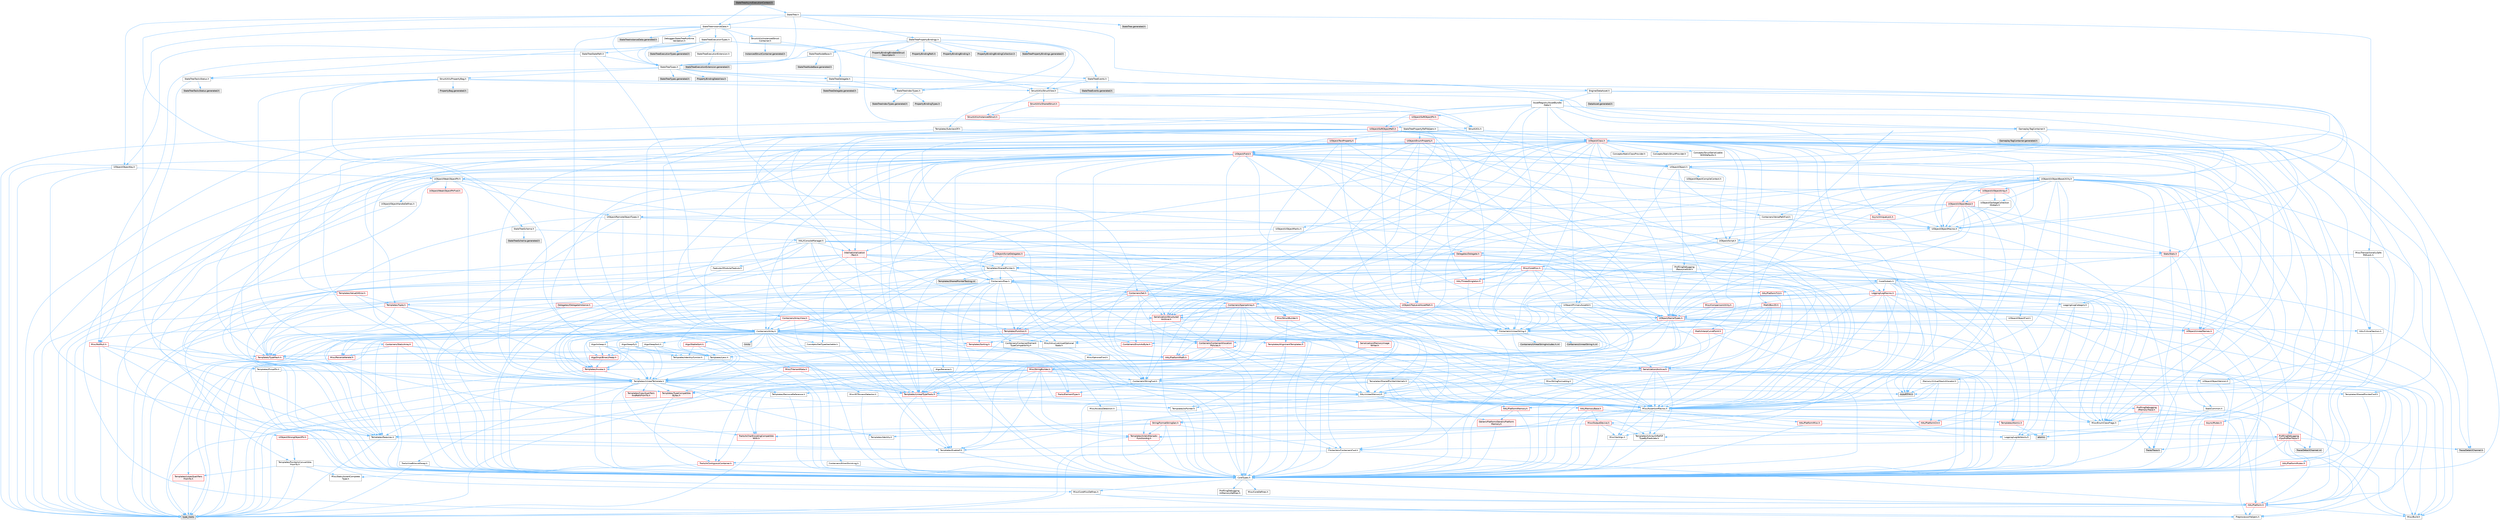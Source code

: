 digraph "StateTreeAsyncExecutionContext.h"
{
 // INTERACTIVE_SVG=YES
 // LATEX_PDF_SIZE
  bgcolor="transparent";
  edge [fontname=Helvetica,fontsize=10,labelfontname=Helvetica,labelfontsize=10];
  node [fontname=Helvetica,fontsize=10,shape=box,height=0.2,width=0.4];
  Node1 [id="Node000001",label="StateTreeAsyncExecutionContext.h",height=0.2,width=0.4,color="gray40", fillcolor="grey60", style="filled", fontcolor="black",tooltip=" "];
  Node1 -> Node2 [id="edge1_Node000001_Node000002",color="steelblue1",style="solid",tooltip=" "];
  Node2 [id="Node000002",label="StateTree.h",height=0.2,width=0.4,color="grey40", fillcolor="white", style="filled",URL="$de/d30/StateTree_8h.html",tooltip=" "];
  Node2 -> Node3 [id="edge2_Node000002_Node000003",color="steelblue1",style="solid",tooltip=" "];
  Node3 [id="Node000003",label="Engine/DataAsset.h",height=0.2,width=0.4,color="grey40", fillcolor="white", style="filled",URL="$dd/d05/DataAsset_8h.html",tooltip=" "];
  Node3 -> Node4 [id="edge3_Node000003_Node000004",color="steelblue1",style="solid",tooltip=" "];
  Node4 [id="Node000004",label="UObject/ObjectMacros.h",height=0.2,width=0.4,color="grey40", fillcolor="white", style="filled",URL="$d8/d8d/ObjectMacros_8h.html",tooltip=" "];
  Node4 -> Node5 [id="edge4_Node000004_Node000005",color="steelblue1",style="solid",tooltip=" "];
  Node5 [id="Node000005",label="Misc/EnumClassFlags.h",height=0.2,width=0.4,color="grey40", fillcolor="white", style="filled",URL="$d8/de7/EnumClassFlags_8h.html",tooltip=" "];
  Node4 -> Node6 [id="edge5_Node000004_Node000006",color="steelblue1",style="solid",tooltip=" "];
  Node6 [id="Node000006",label="UObject/Script.h",height=0.2,width=0.4,color="grey40", fillcolor="white", style="filled",URL="$de/dc6/Script_8h.html",tooltip=" "];
  Node6 -> Node7 [id="edge6_Node000006_Node000007",color="steelblue1",style="solid",tooltip=" "];
  Node7 [id="Node000007",label="Delegates/Delegate.h",height=0.2,width=0.4,color="red", fillcolor="#FFF0F0", style="filled",URL="$d4/d80/Delegate_8h.html",tooltip=" "];
  Node7 -> Node8 [id="edge7_Node000007_Node000008",color="steelblue1",style="solid",tooltip=" "];
  Node8 [id="Node000008",label="CoreTypes.h",height=0.2,width=0.4,color="grey40", fillcolor="white", style="filled",URL="$dc/dec/CoreTypes_8h.html",tooltip=" "];
  Node8 -> Node9 [id="edge8_Node000008_Node000009",color="steelblue1",style="solid",tooltip=" "];
  Node9 [id="Node000009",label="HAL/Platform.h",height=0.2,width=0.4,color="red", fillcolor="#FFF0F0", style="filled",URL="$d9/dd0/Platform_8h.html",tooltip=" "];
  Node9 -> Node10 [id="edge9_Node000009_Node000010",color="steelblue1",style="solid",tooltip=" "];
  Node10 [id="Node000010",label="Misc/Build.h",height=0.2,width=0.4,color="grey40", fillcolor="white", style="filled",URL="$d3/dbb/Build_8h.html",tooltip=" "];
  Node9 -> Node12 [id="edge10_Node000009_Node000012",color="steelblue1",style="solid",tooltip=" "];
  Node12 [id="Node000012",label="type_traits",height=0.2,width=0.4,color="grey60", fillcolor="#E0E0E0", style="filled",tooltip=" "];
  Node9 -> Node13 [id="edge11_Node000009_Node000013",color="steelblue1",style="solid",tooltip=" "];
  Node13 [id="Node000013",label="PreprocessorHelpers.h",height=0.2,width=0.4,color="grey40", fillcolor="white", style="filled",URL="$db/ddb/PreprocessorHelpers_8h.html",tooltip=" "];
  Node8 -> Node19 [id="edge12_Node000008_Node000019",color="steelblue1",style="solid",tooltip=" "];
  Node19 [id="Node000019",label="ProfilingDebugging\l/UMemoryDefines.h",height=0.2,width=0.4,color="grey40", fillcolor="white", style="filled",URL="$d2/da2/UMemoryDefines_8h.html",tooltip=" "];
  Node8 -> Node20 [id="edge13_Node000008_Node000020",color="steelblue1",style="solid",tooltip=" "];
  Node20 [id="Node000020",label="Misc/CoreMiscDefines.h",height=0.2,width=0.4,color="grey40", fillcolor="white", style="filled",URL="$da/d38/CoreMiscDefines_8h.html",tooltip=" "];
  Node20 -> Node9 [id="edge14_Node000020_Node000009",color="steelblue1",style="solid",tooltip=" "];
  Node20 -> Node13 [id="edge15_Node000020_Node000013",color="steelblue1",style="solid",tooltip=" "];
  Node8 -> Node21 [id="edge16_Node000008_Node000021",color="steelblue1",style="solid",tooltip=" "];
  Node21 [id="Node000021",label="Misc/CoreDefines.h",height=0.2,width=0.4,color="grey40", fillcolor="white", style="filled",URL="$d3/dd2/CoreDefines_8h.html",tooltip=" "];
  Node7 -> Node22 [id="edge17_Node000007_Node000022",color="steelblue1",style="solid",tooltip=" "];
  Node22 [id="Node000022",label="Misc/AssertionMacros.h",height=0.2,width=0.4,color="grey40", fillcolor="white", style="filled",URL="$d0/dfa/AssertionMacros_8h.html",tooltip=" "];
  Node22 -> Node8 [id="edge18_Node000022_Node000008",color="steelblue1",style="solid",tooltip=" "];
  Node22 -> Node9 [id="edge19_Node000022_Node000009",color="steelblue1",style="solid",tooltip=" "];
  Node22 -> Node23 [id="edge20_Node000022_Node000023",color="steelblue1",style="solid",tooltip=" "];
  Node23 [id="Node000023",label="HAL/PlatformMisc.h",height=0.2,width=0.4,color="red", fillcolor="#FFF0F0", style="filled",URL="$d0/df5/PlatformMisc_8h.html",tooltip=" "];
  Node23 -> Node8 [id="edge21_Node000023_Node000008",color="steelblue1",style="solid",tooltip=" "];
  Node23 -> Node50 [id="edge22_Node000023_Node000050",color="steelblue1",style="solid",tooltip=" "];
  Node50 [id="Node000050",label="ProfilingDebugging\l/CpuProfilerTrace.h",height=0.2,width=0.4,color="red", fillcolor="#FFF0F0", style="filled",URL="$da/dcb/CpuProfilerTrace_8h.html",tooltip=" "];
  Node50 -> Node8 [id="edge23_Node000050_Node000008",color="steelblue1",style="solid",tooltip=" "];
  Node50 -> Node31 [id="edge24_Node000050_Node000031",color="steelblue1",style="solid",tooltip=" "];
  Node31 [id="Node000031",label="Containers/ContainersFwd.h",height=0.2,width=0.4,color="grey40", fillcolor="white", style="filled",URL="$d4/d0a/ContainersFwd_8h.html",tooltip=" "];
  Node31 -> Node9 [id="edge25_Node000031_Node000009",color="steelblue1",style="solid",tooltip=" "];
  Node31 -> Node8 [id="edge26_Node000031_Node000008",color="steelblue1",style="solid",tooltip=" "];
  Node31 -> Node28 [id="edge27_Node000031_Node000028",color="steelblue1",style="solid",tooltip=" "];
  Node28 [id="Node000028",label="Traits/IsContiguousContainer.h",height=0.2,width=0.4,color="red", fillcolor="#FFF0F0", style="filled",URL="$d5/d3c/IsContiguousContainer_8h.html",tooltip=" "];
  Node28 -> Node8 [id="edge28_Node000028_Node000008",color="steelblue1",style="solid",tooltip=" "];
  Node28 -> Node29 [id="edge29_Node000028_Node000029",color="steelblue1",style="solid",tooltip=" "];
  Node29 [id="Node000029",label="Misc/StaticAssertComplete\lType.h",height=0.2,width=0.4,color="grey40", fillcolor="white", style="filled",URL="$d5/d4e/StaticAssertCompleteType_8h.html",tooltip=" "];
  Node50 -> Node13 [id="edge30_Node000050_Node000013",color="steelblue1",style="solid",tooltip=" "];
  Node50 -> Node10 [id="edge31_Node000050_Node000010",color="steelblue1",style="solid",tooltip=" "];
  Node50 -> Node55 [id="edge32_Node000050_Node000055",color="steelblue1",style="solid",tooltip=" "];
  Node55 [id="Node000055",label="Trace/Detail/Channel.h",height=0.2,width=0.4,color="grey60", fillcolor="#E0E0E0", style="filled",tooltip=" "];
  Node50 -> Node56 [id="edge33_Node000050_Node000056",color="steelblue1",style="solid",tooltip=" "];
  Node56 [id="Node000056",label="Trace/Detail/Channel.inl",height=0.2,width=0.4,color="grey60", fillcolor="#E0E0E0", style="filled",tooltip=" "];
  Node50 -> Node57 [id="edge34_Node000050_Node000057",color="steelblue1",style="solid",tooltip=" "];
  Node57 [id="Node000057",label="Trace/Trace.h",height=0.2,width=0.4,color="grey60", fillcolor="#E0E0E0", style="filled",tooltip=" "];
  Node22 -> Node13 [id="edge35_Node000022_Node000013",color="steelblue1",style="solid",tooltip=" "];
  Node22 -> Node58 [id="edge36_Node000022_Node000058",color="steelblue1",style="solid",tooltip=" "];
  Node58 [id="Node000058",label="Templates/EnableIf.h",height=0.2,width=0.4,color="grey40", fillcolor="white", style="filled",URL="$d7/d60/EnableIf_8h.html",tooltip=" "];
  Node58 -> Node8 [id="edge37_Node000058_Node000008",color="steelblue1",style="solid",tooltip=" "];
  Node22 -> Node59 [id="edge38_Node000022_Node000059",color="steelblue1",style="solid",tooltip=" "];
  Node59 [id="Node000059",label="Templates/IsArrayOrRefOf\lTypeByPredicate.h",height=0.2,width=0.4,color="grey40", fillcolor="white", style="filled",URL="$d6/da1/IsArrayOrRefOfTypeByPredicate_8h.html",tooltip=" "];
  Node59 -> Node8 [id="edge39_Node000059_Node000008",color="steelblue1",style="solid",tooltip=" "];
  Node22 -> Node60 [id="edge40_Node000022_Node000060",color="steelblue1",style="solid",tooltip=" "];
  Node60 [id="Node000060",label="Templates/IsValidVariadic\lFunctionArg.h",height=0.2,width=0.4,color="red", fillcolor="#FFF0F0", style="filled",URL="$d0/dc8/IsValidVariadicFunctionArg_8h.html",tooltip=" "];
  Node60 -> Node8 [id="edge41_Node000060_Node000008",color="steelblue1",style="solid",tooltip=" "];
  Node60 -> Node12 [id="edge42_Node000060_Node000012",color="steelblue1",style="solid",tooltip=" "];
  Node22 -> Node62 [id="edge43_Node000022_Node000062",color="steelblue1",style="solid",tooltip=" "];
  Node62 [id="Node000062",label="Traits/IsCharEncodingCompatible\lWith.h",height=0.2,width=0.4,color="red", fillcolor="#FFF0F0", style="filled",URL="$df/dd1/IsCharEncodingCompatibleWith_8h.html",tooltip=" "];
  Node62 -> Node12 [id="edge44_Node000062_Node000012",color="steelblue1",style="solid",tooltip=" "];
  Node22 -> Node64 [id="edge45_Node000022_Node000064",color="steelblue1",style="solid",tooltip=" "];
  Node64 [id="Node000064",label="Misc/VarArgs.h",height=0.2,width=0.4,color="grey40", fillcolor="white", style="filled",URL="$d5/d6f/VarArgs_8h.html",tooltip=" "];
  Node64 -> Node8 [id="edge46_Node000064_Node000008",color="steelblue1",style="solid",tooltip=" "];
  Node22 -> Node65 [id="edge47_Node000022_Node000065",color="steelblue1",style="solid",tooltip=" "];
  Node65 [id="Node000065",label="String/FormatStringSan.h",height=0.2,width=0.4,color="red", fillcolor="#FFF0F0", style="filled",URL="$d3/d8b/FormatStringSan_8h.html",tooltip=" "];
  Node65 -> Node12 [id="edge48_Node000065_Node000012",color="steelblue1",style="solid",tooltip=" "];
  Node65 -> Node8 [id="edge49_Node000065_Node000008",color="steelblue1",style="solid",tooltip=" "];
  Node65 -> Node66 [id="edge50_Node000065_Node000066",color="steelblue1",style="solid",tooltip=" "];
  Node66 [id="Node000066",label="Templates/Requires.h",height=0.2,width=0.4,color="grey40", fillcolor="white", style="filled",URL="$dc/d96/Requires_8h.html",tooltip=" "];
  Node66 -> Node58 [id="edge51_Node000066_Node000058",color="steelblue1",style="solid",tooltip=" "];
  Node66 -> Node12 [id="edge52_Node000066_Node000012",color="steelblue1",style="solid",tooltip=" "];
  Node65 -> Node67 [id="edge53_Node000065_Node000067",color="steelblue1",style="solid",tooltip=" "];
  Node67 [id="Node000067",label="Templates/Identity.h",height=0.2,width=0.4,color="grey40", fillcolor="white", style="filled",URL="$d0/dd5/Identity_8h.html",tooltip=" "];
  Node65 -> Node60 [id="edge54_Node000065_Node000060",color="steelblue1",style="solid",tooltip=" "];
  Node65 -> Node31 [id="edge55_Node000065_Node000031",color="steelblue1",style="solid",tooltip=" "];
  Node22 -> Node71 [id="edge56_Node000022_Node000071",color="steelblue1",style="solid",tooltip=" "];
  Node71 [id="Node000071",label="atomic",height=0.2,width=0.4,color="grey60", fillcolor="#E0E0E0", style="filled",tooltip=" "];
  Node7 -> Node72 [id="edge57_Node000007_Node000072",color="steelblue1",style="solid",tooltip=" "];
  Node72 [id="Node000072",label="UObject/NameTypes.h",height=0.2,width=0.4,color="red", fillcolor="#FFF0F0", style="filled",URL="$d6/d35/NameTypes_8h.html",tooltip=" "];
  Node72 -> Node8 [id="edge58_Node000072_Node000008",color="steelblue1",style="solid",tooltip=" "];
  Node72 -> Node22 [id="edge59_Node000072_Node000022",color="steelblue1",style="solid",tooltip=" "];
  Node72 -> Node73 [id="edge60_Node000072_Node000073",color="steelblue1",style="solid",tooltip=" "];
  Node73 [id="Node000073",label="HAL/UnrealMemory.h",height=0.2,width=0.4,color="grey40", fillcolor="white", style="filled",URL="$d9/d96/UnrealMemory_8h.html",tooltip=" "];
  Node73 -> Node8 [id="edge61_Node000073_Node000008",color="steelblue1",style="solid",tooltip=" "];
  Node73 -> Node74 [id="edge62_Node000073_Node000074",color="steelblue1",style="solid",tooltip=" "];
  Node74 [id="Node000074",label="GenericPlatform/GenericPlatform\lMemory.h",height=0.2,width=0.4,color="red", fillcolor="#FFF0F0", style="filled",URL="$dd/d22/GenericPlatformMemory_8h.html",tooltip=" "];
  Node74 -> Node8 [id="edge63_Node000074_Node000008",color="steelblue1",style="solid",tooltip=" "];
  Node73 -> Node77 [id="edge64_Node000073_Node000077",color="steelblue1",style="solid",tooltip=" "];
  Node77 [id="Node000077",label="HAL/MemoryBase.h",height=0.2,width=0.4,color="red", fillcolor="#FFF0F0", style="filled",URL="$d6/d9f/MemoryBase_8h.html",tooltip=" "];
  Node77 -> Node8 [id="edge65_Node000077_Node000008",color="steelblue1",style="solid",tooltip=" "];
  Node77 -> Node35 [id="edge66_Node000077_Node000035",color="steelblue1",style="solid",tooltip=" "];
  Node35 [id="Node000035",label="HAL/PlatformCrt.h",height=0.2,width=0.4,color="red", fillcolor="#FFF0F0", style="filled",URL="$d8/d75/PlatformCrt_8h.html",tooltip=" "];
  Node77 -> Node79 [id="edge67_Node000077_Node000079",color="steelblue1",style="solid",tooltip=" "];
  Node79 [id="Node000079",label="Misc/OutputDevice.h",height=0.2,width=0.4,color="red", fillcolor="#FFF0F0", style="filled",URL="$d7/d32/OutputDevice_8h.html",tooltip=" "];
  Node79 -> Node8 [id="edge68_Node000079_Node000008",color="steelblue1",style="solid",tooltip=" "];
  Node79 -> Node80 [id="edge69_Node000079_Node000080",color="steelblue1",style="solid",tooltip=" "];
  Node80 [id="Node000080",label="Logging/LogVerbosity.h",height=0.2,width=0.4,color="grey40", fillcolor="white", style="filled",URL="$d2/d8f/LogVerbosity_8h.html",tooltip=" "];
  Node80 -> Node8 [id="edge70_Node000080_Node000008",color="steelblue1",style="solid",tooltip=" "];
  Node79 -> Node64 [id="edge71_Node000079_Node000064",color="steelblue1",style="solid",tooltip=" "];
  Node79 -> Node59 [id="edge72_Node000079_Node000059",color="steelblue1",style="solid",tooltip=" "];
  Node79 -> Node60 [id="edge73_Node000079_Node000060",color="steelblue1",style="solid",tooltip=" "];
  Node79 -> Node62 [id="edge74_Node000079_Node000062",color="steelblue1",style="solid",tooltip=" "];
  Node77 -> Node81 [id="edge75_Node000077_Node000081",color="steelblue1",style="solid",tooltip=" "];
  Node81 [id="Node000081",label="Templates/Atomic.h",height=0.2,width=0.4,color="red", fillcolor="#FFF0F0", style="filled",URL="$d3/d91/Atomic_8h.html",tooltip=" "];
  Node81 -> Node71 [id="edge76_Node000081_Node000071",color="steelblue1",style="solid",tooltip=" "];
  Node73 -> Node90 [id="edge77_Node000073_Node000090",color="steelblue1",style="solid",tooltip=" "];
  Node90 [id="Node000090",label="HAL/PlatformMemory.h",height=0.2,width=0.4,color="red", fillcolor="#FFF0F0", style="filled",URL="$de/d68/PlatformMemory_8h.html",tooltip=" "];
  Node90 -> Node8 [id="edge78_Node000090_Node000008",color="steelblue1",style="solid",tooltip=" "];
  Node90 -> Node74 [id="edge79_Node000090_Node000074",color="steelblue1",style="solid",tooltip=" "];
  Node73 -> Node92 [id="edge80_Node000073_Node000092",color="steelblue1",style="solid",tooltip=" "];
  Node92 [id="Node000092",label="ProfilingDebugging\l/MemoryTrace.h",height=0.2,width=0.4,color="red", fillcolor="#FFF0F0", style="filled",URL="$da/dd7/MemoryTrace_8h.html",tooltip=" "];
  Node92 -> Node9 [id="edge81_Node000092_Node000009",color="steelblue1",style="solid",tooltip=" "];
  Node92 -> Node5 [id="edge82_Node000092_Node000005",color="steelblue1",style="solid",tooltip=" "];
  Node92 -> Node57 [id="edge83_Node000092_Node000057",color="steelblue1",style="solid",tooltip=" "];
  Node73 -> Node93 [id="edge84_Node000073_Node000093",color="steelblue1",style="solid",tooltip=" "];
  Node93 [id="Node000093",label="Templates/IsPointer.h",height=0.2,width=0.4,color="grey40", fillcolor="white", style="filled",URL="$d7/d05/IsPointer_8h.html",tooltip=" "];
  Node93 -> Node8 [id="edge85_Node000093_Node000008",color="steelblue1",style="solid",tooltip=" "];
  Node72 -> Node94 [id="edge86_Node000072_Node000094",color="steelblue1",style="solid",tooltip=" "];
  Node94 [id="Node000094",label="Templates/UnrealTypeTraits.h",height=0.2,width=0.4,color="red", fillcolor="#FFF0F0", style="filled",URL="$d2/d2d/UnrealTypeTraits_8h.html",tooltip=" "];
  Node94 -> Node8 [id="edge87_Node000094_Node000008",color="steelblue1",style="solid",tooltip=" "];
  Node94 -> Node93 [id="edge88_Node000094_Node000093",color="steelblue1",style="solid",tooltip=" "];
  Node94 -> Node22 [id="edge89_Node000094_Node000022",color="steelblue1",style="solid",tooltip=" "];
  Node94 -> Node58 [id="edge90_Node000094_Node000058",color="steelblue1",style="solid",tooltip=" "];
  Node72 -> Node99 [id="edge91_Node000072_Node000099",color="steelblue1",style="solid",tooltip=" "];
  Node99 [id="Node000099",label="Templates/UnrealTemplate.h",height=0.2,width=0.4,color="grey40", fillcolor="white", style="filled",URL="$d4/d24/UnrealTemplate_8h.html",tooltip=" "];
  Node99 -> Node8 [id="edge92_Node000099_Node000008",color="steelblue1",style="solid",tooltip=" "];
  Node99 -> Node93 [id="edge93_Node000099_Node000093",color="steelblue1",style="solid",tooltip=" "];
  Node99 -> Node73 [id="edge94_Node000099_Node000073",color="steelblue1",style="solid",tooltip=" "];
  Node99 -> Node100 [id="edge95_Node000099_Node000100",color="steelblue1",style="solid",tooltip=" "];
  Node100 [id="Node000100",label="Templates/CopyQualifiers\lAndRefsFromTo.h",height=0.2,width=0.4,color="red", fillcolor="#FFF0F0", style="filled",URL="$d3/db3/CopyQualifiersAndRefsFromTo_8h.html",tooltip=" "];
  Node99 -> Node94 [id="edge96_Node000099_Node000094",color="steelblue1",style="solid",tooltip=" "];
  Node99 -> Node102 [id="edge97_Node000099_Node000102",color="steelblue1",style="solid",tooltip=" "];
  Node102 [id="Node000102",label="Templates/RemoveReference.h",height=0.2,width=0.4,color="grey40", fillcolor="white", style="filled",URL="$da/dbe/RemoveReference_8h.html",tooltip=" "];
  Node102 -> Node8 [id="edge98_Node000102_Node000008",color="steelblue1",style="solid",tooltip=" "];
  Node99 -> Node66 [id="edge99_Node000099_Node000066",color="steelblue1",style="solid",tooltip=" "];
  Node99 -> Node103 [id="edge100_Node000099_Node000103",color="steelblue1",style="solid",tooltip=" "];
  Node103 [id="Node000103",label="Templates/TypeCompatible\lBytes.h",height=0.2,width=0.4,color="red", fillcolor="#FFF0F0", style="filled",URL="$df/d0a/TypeCompatibleBytes_8h.html",tooltip=" "];
  Node103 -> Node8 [id="edge101_Node000103_Node000008",color="steelblue1",style="solid",tooltip=" "];
  Node103 -> Node12 [id="edge102_Node000103_Node000012",color="steelblue1",style="solid",tooltip=" "];
  Node99 -> Node67 [id="edge103_Node000099_Node000067",color="steelblue1",style="solid",tooltip=" "];
  Node99 -> Node28 [id="edge104_Node000099_Node000028",color="steelblue1",style="solid",tooltip=" "];
  Node99 -> Node104 [id="edge105_Node000099_Node000104",color="steelblue1",style="solid",tooltip=" "];
  Node104 [id="Node000104",label="Traits/UseBitwiseSwap.h",height=0.2,width=0.4,color="grey40", fillcolor="white", style="filled",URL="$db/df3/UseBitwiseSwap_8h.html",tooltip=" "];
  Node104 -> Node8 [id="edge106_Node000104_Node000008",color="steelblue1",style="solid",tooltip=" "];
  Node104 -> Node12 [id="edge107_Node000104_Node000012",color="steelblue1",style="solid",tooltip=" "];
  Node99 -> Node12 [id="edge108_Node000099_Node000012",color="steelblue1",style="solid",tooltip=" "];
  Node72 -> Node105 [id="edge109_Node000072_Node000105",color="steelblue1",style="solid",tooltip=" "];
  Node105 [id="Node000105",label="Containers/UnrealString.h",height=0.2,width=0.4,color="grey40", fillcolor="white", style="filled",URL="$d5/dba/UnrealString_8h.html",tooltip=" "];
  Node105 -> Node106 [id="edge110_Node000105_Node000106",color="steelblue1",style="solid",tooltip=" "];
  Node106 [id="Node000106",label="Containers/UnrealStringIncludes.h.inl",height=0.2,width=0.4,color="grey60", fillcolor="#E0E0E0", style="filled",tooltip=" "];
  Node105 -> Node107 [id="edge111_Node000105_Node000107",color="steelblue1",style="solid",tooltip=" "];
  Node107 [id="Node000107",label="Containers/UnrealString.h.inl",height=0.2,width=0.4,color="grey60", fillcolor="#E0E0E0", style="filled",tooltip=" "];
  Node105 -> Node108 [id="edge112_Node000105_Node000108",color="steelblue1",style="solid",tooltip=" "];
  Node108 [id="Node000108",label="Misc/StringFormatArg.h",height=0.2,width=0.4,color="grey40", fillcolor="white", style="filled",URL="$d2/d16/StringFormatArg_8h.html",tooltip=" "];
  Node108 -> Node31 [id="edge113_Node000108_Node000031",color="steelblue1",style="solid",tooltip=" "];
  Node72 -> Node109 [id="edge114_Node000072_Node000109",color="steelblue1",style="solid",tooltip=" "];
  Node109 [id="Node000109",label="HAL/CriticalSection.h",height=0.2,width=0.4,color="grey40", fillcolor="white", style="filled",URL="$d6/d90/CriticalSection_8h.html",tooltip=" "];
  Node109 -> Node110 [id="edge115_Node000109_Node000110",color="steelblue1",style="solid",tooltip=" "];
  Node110 [id="Node000110",label="HAL/PlatformMutex.h",height=0.2,width=0.4,color="red", fillcolor="#FFF0F0", style="filled",URL="$d9/d0b/PlatformMutex_8h.html",tooltip=" "];
  Node110 -> Node8 [id="edge116_Node000110_Node000008",color="steelblue1",style="solid",tooltip=" "];
  Node72 -> Node25 [id="edge117_Node000072_Node000025",color="steelblue1",style="solid",tooltip=" "];
  Node25 [id="Node000025",label="Containers/StringFwd.h",height=0.2,width=0.4,color="grey40", fillcolor="white", style="filled",URL="$df/d37/StringFwd_8h.html",tooltip=" "];
  Node25 -> Node8 [id="edge118_Node000025_Node000008",color="steelblue1",style="solid",tooltip=" "];
  Node25 -> Node26 [id="edge119_Node000025_Node000026",color="steelblue1",style="solid",tooltip=" "];
  Node26 [id="Node000026",label="Traits/ElementType.h",height=0.2,width=0.4,color="red", fillcolor="#FFF0F0", style="filled",URL="$d5/d4f/ElementType_8h.html",tooltip=" "];
  Node26 -> Node9 [id="edge120_Node000026_Node000009",color="steelblue1",style="solid",tooltip=" "];
  Node26 -> Node12 [id="edge121_Node000026_Node000012",color="steelblue1",style="solid",tooltip=" "];
  Node25 -> Node28 [id="edge122_Node000025_Node000028",color="steelblue1",style="solid",tooltip=" "];
  Node72 -> Node177 [id="edge123_Node000072_Node000177",color="steelblue1",style="solid",tooltip=" "];
  Node177 [id="Node000177",label="UObject/UnrealNames.h",height=0.2,width=0.4,color="red", fillcolor="#FFF0F0", style="filled",URL="$d8/db1/UnrealNames_8h.html",tooltip=" "];
  Node177 -> Node8 [id="edge124_Node000177_Node000008",color="steelblue1",style="solid",tooltip=" "];
  Node72 -> Node81 [id="edge125_Node000072_Node000081",color="steelblue1",style="solid",tooltip=" "];
  Node72 -> Node126 [id="edge126_Node000072_Node000126",color="steelblue1",style="solid",tooltip=" "];
  Node126 [id="Node000126",label="Misc/IntrusiveUnsetOptional\lState.h",height=0.2,width=0.4,color="grey40", fillcolor="white", style="filled",URL="$d2/d0a/IntrusiveUnsetOptionalState_8h.html",tooltip=" "];
  Node126 -> Node127 [id="edge127_Node000126_Node000127",color="steelblue1",style="solid",tooltip=" "];
  Node127 [id="Node000127",label="Misc/OptionalFwd.h",height=0.2,width=0.4,color="grey40", fillcolor="white", style="filled",URL="$dc/d50/OptionalFwd_8h.html",tooltip=" "];
  Node72 -> Node179 [id="edge128_Node000072_Node000179",color="steelblue1",style="solid",tooltip=" "];
  Node179 [id="Node000179",label="Misc/StringBuilder.h",height=0.2,width=0.4,color="red", fillcolor="#FFF0F0", style="filled",URL="$d4/d52/StringBuilder_8h.html",tooltip=" "];
  Node179 -> Node25 [id="edge129_Node000179_Node000025",color="steelblue1",style="solid",tooltip=" "];
  Node179 -> Node8 [id="edge130_Node000179_Node000008",color="steelblue1",style="solid",tooltip=" "];
  Node179 -> Node73 [id="edge131_Node000179_Node000073",color="steelblue1",style="solid",tooltip=" "];
  Node179 -> Node22 [id="edge132_Node000179_Node000022",color="steelblue1",style="solid",tooltip=" "];
  Node179 -> Node58 [id="edge133_Node000179_Node000058",color="steelblue1",style="solid",tooltip=" "];
  Node179 -> Node59 [id="edge134_Node000179_Node000059",color="steelblue1",style="solid",tooltip=" "];
  Node179 -> Node60 [id="edge135_Node000179_Node000060",color="steelblue1",style="solid",tooltip=" "];
  Node179 -> Node66 [id="edge136_Node000179_Node000066",color="steelblue1",style="solid",tooltip=" "];
  Node179 -> Node99 [id="edge137_Node000179_Node000099",color="steelblue1",style="solid",tooltip=" "];
  Node179 -> Node94 [id="edge138_Node000179_Node000094",color="steelblue1",style="solid",tooltip=" "];
  Node179 -> Node62 [id="edge139_Node000179_Node000062",color="steelblue1",style="solid",tooltip=" "];
  Node179 -> Node28 [id="edge140_Node000179_Node000028",color="steelblue1",style="solid",tooltip=" "];
  Node179 -> Node12 [id="edge141_Node000179_Node000012",color="steelblue1",style="solid",tooltip=" "];
  Node72 -> Node57 [id="edge142_Node000072_Node000057",color="steelblue1",style="solid",tooltip=" "];
  Node7 -> Node185 [id="edge143_Node000007_Node000185",color="steelblue1",style="solid",tooltip=" "];
  Node185 [id="Node000185",label="Templates/SharedPointer.h",height=0.2,width=0.4,color="grey40", fillcolor="white", style="filled",URL="$d2/d17/SharedPointer_8h.html",tooltip=" "];
  Node185 -> Node8 [id="edge144_Node000185_Node000008",color="steelblue1",style="solid",tooltip=" "];
  Node185 -> Node126 [id="edge145_Node000185_Node000126",color="steelblue1",style="solid",tooltip=" "];
  Node185 -> Node186 [id="edge146_Node000185_Node000186",color="steelblue1",style="solid",tooltip=" "];
  Node186 [id="Node000186",label="Templates/PointerIsConvertible\lFromTo.h",height=0.2,width=0.4,color="grey40", fillcolor="white", style="filled",URL="$d6/d65/PointerIsConvertibleFromTo_8h.html",tooltip=" "];
  Node186 -> Node8 [id="edge147_Node000186_Node000008",color="steelblue1",style="solid",tooltip=" "];
  Node186 -> Node29 [id="edge148_Node000186_Node000029",color="steelblue1",style="solid",tooltip=" "];
  Node186 -> Node170 [id="edge149_Node000186_Node000170",color="steelblue1",style="solid",tooltip=" "];
  Node170 [id="Node000170",label="Templates/LosesQualifiers\lFromTo.h",height=0.2,width=0.4,color="red", fillcolor="#FFF0F0", style="filled",URL="$d2/db3/LosesQualifiersFromTo_8h.html",tooltip=" "];
  Node170 -> Node12 [id="edge150_Node000170_Node000012",color="steelblue1",style="solid",tooltip=" "];
  Node186 -> Node12 [id="edge151_Node000186_Node000012",color="steelblue1",style="solid",tooltip=" "];
  Node185 -> Node22 [id="edge152_Node000185_Node000022",color="steelblue1",style="solid",tooltip=" "];
  Node185 -> Node73 [id="edge153_Node000185_Node000073",color="steelblue1",style="solid",tooltip=" "];
  Node185 -> Node125 [id="edge154_Node000185_Node000125",color="steelblue1",style="solid",tooltip=" "];
  Node125 [id="Node000125",label="Containers/Array.h",height=0.2,width=0.4,color="grey40", fillcolor="white", style="filled",URL="$df/dd0/Array_8h.html",tooltip=" "];
  Node125 -> Node8 [id="edge155_Node000125_Node000008",color="steelblue1",style="solid",tooltip=" "];
  Node125 -> Node22 [id="edge156_Node000125_Node000022",color="steelblue1",style="solid",tooltip=" "];
  Node125 -> Node126 [id="edge157_Node000125_Node000126",color="steelblue1",style="solid",tooltip=" "];
  Node125 -> Node128 [id="edge158_Node000125_Node000128",color="steelblue1",style="solid",tooltip=" "];
  Node128 [id="Node000128",label="Misc/ReverseIterate.h",height=0.2,width=0.4,color="red", fillcolor="#FFF0F0", style="filled",URL="$db/de3/ReverseIterate_8h.html",tooltip=" "];
  Node128 -> Node9 [id="edge159_Node000128_Node000009",color="steelblue1",style="solid",tooltip=" "];
  Node125 -> Node73 [id="edge160_Node000125_Node000073",color="steelblue1",style="solid",tooltip=" "];
  Node125 -> Node94 [id="edge161_Node000125_Node000094",color="steelblue1",style="solid",tooltip=" "];
  Node125 -> Node99 [id="edge162_Node000125_Node000099",color="steelblue1",style="solid",tooltip=" "];
  Node125 -> Node130 [id="edge163_Node000125_Node000130",color="steelblue1",style="solid",tooltip=" "];
  Node130 [id="Node000130",label="Containers/AllowShrinking.h",height=0.2,width=0.4,color="grey40", fillcolor="white", style="filled",URL="$d7/d1a/AllowShrinking_8h.html",tooltip=" "];
  Node130 -> Node8 [id="edge164_Node000130_Node000008",color="steelblue1",style="solid",tooltip=" "];
  Node125 -> Node113 [id="edge165_Node000125_Node000113",color="steelblue1",style="solid",tooltip=" "];
  Node113 [id="Node000113",label="Containers/ContainerAllocation\lPolicies.h",height=0.2,width=0.4,color="red", fillcolor="#FFF0F0", style="filled",URL="$d7/dff/ContainerAllocationPolicies_8h.html",tooltip=" "];
  Node113 -> Node8 [id="edge166_Node000113_Node000008",color="steelblue1",style="solid",tooltip=" "];
  Node113 -> Node113 [id="edge167_Node000113_Node000113",color="steelblue1",style="solid",tooltip=" "];
  Node113 -> Node115 [id="edge168_Node000113_Node000115",color="steelblue1",style="solid",tooltip=" "];
  Node115 [id="Node000115",label="HAL/PlatformMath.h",height=0.2,width=0.4,color="red", fillcolor="#FFF0F0", style="filled",URL="$dc/d53/PlatformMath_8h.html",tooltip=" "];
  Node115 -> Node8 [id="edge169_Node000115_Node000008",color="steelblue1",style="solid",tooltip=" "];
  Node113 -> Node73 [id="edge170_Node000113_Node000073",color="steelblue1",style="solid",tooltip=" "];
  Node113 -> Node22 [id="edge171_Node000113_Node000022",color="steelblue1",style="solid",tooltip=" "];
  Node113 -> Node103 [id="edge172_Node000113_Node000103",color="steelblue1",style="solid",tooltip=" "];
  Node113 -> Node12 [id="edge173_Node000113_Node000012",color="steelblue1",style="solid",tooltip=" "];
  Node125 -> Node131 [id="edge174_Node000125_Node000131",color="steelblue1",style="solid",tooltip=" "];
  Node131 [id="Node000131",label="Containers/ContainerElement\lTypeCompatibility.h",height=0.2,width=0.4,color="grey40", fillcolor="white", style="filled",URL="$df/ddf/ContainerElementTypeCompatibility_8h.html",tooltip=" "];
  Node131 -> Node8 [id="edge175_Node000131_Node000008",color="steelblue1",style="solid",tooltip=" "];
  Node131 -> Node94 [id="edge176_Node000131_Node000094",color="steelblue1",style="solid",tooltip=" "];
  Node125 -> Node132 [id="edge177_Node000125_Node000132",color="steelblue1",style="solid",tooltip=" "];
  Node132 [id="Node000132",label="Serialization/Archive.h",height=0.2,width=0.4,color="red", fillcolor="#FFF0F0", style="filled",URL="$d7/d3b/Archive_8h.html",tooltip=" "];
  Node132 -> Node8 [id="edge178_Node000132_Node000008",color="steelblue1",style="solid",tooltip=" "];
  Node132 -> Node22 [id="edge179_Node000132_Node000022",color="steelblue1",style="solid",tooltip=" "];
  Node132 -> Node10 [id="edge180_Node000132_Node000010",color="steelblue1",style="solid",tooltip=" "];
  Node132 -> Node64 [id="edge181_Node000132_Node000064",color="steelblue1",style="solid",tooltip=" "];
  Node132 -> Node58 [id="edge182_Node000132_Node000058",color="steelblue1",style="solid",tooltip=" "];
  Node132 -> Node59 [id="edge183_Node000132_Node000059",color="steelblue1",style="solid",tooltip=" "];
  Node132 -> Node60 [id="edge184_Node000132_Node000060",color="steelblue1",style="solid",tooltip=" "];
  Node132 -> Node99 [id="edge185_Node000132_Node000099",color="steelblue1",style="solid",tooltip=" "];
  Node132 -> Node62 [id="edge186_Node000132_Node000062",color="steelblue1",style="solid",tooltip=" "];
  Node132 -> Node141 [id="edge187_Node000132_Node000141",color="steelblue1",style="solid",tooltip=" "];
  Node141 [id="Node000141",label="UObject/ObjectVersion.h",height=0.2,width=0.4,color="grey40", fillcolor="white", style="filled",URL="$da/d63/ObjectVersion_8h.html",tooltip=" "];
  Node141 -> Node8 [id="edge188_Node000141_Node000008",color="steelblue1",style="solid",tooltip=" "];
  Node125 -> Node142 [id="edge189_Node000125_Node000142",color="steelblue1",style="solid",tooltip=" "];
  Node142 [id="Node000142",label="Serialization/MemoryImage\lWriter.h",height=0.2,width=0.4,color="red", fillcolor="#FFF0F0", style="filled",URL="$d0/d08/MemoryImageWriter_8h.html",tooltip=" "];
  Node142 -> Node8 [id="edge190_Node000142_Node000008",color="steelblue1",style="solid",tooltip=" "];
  Node125 -> Node156 [id="edge191_Node000125_Node000156",color="steelblue1",style="solid",tooltip=" "];
  Node156 [id="Node000156",label="Algo/Heapify.h",height=0.2,width=0.4,color="grey40", fillcolor="white", style="filled",URL="$d0/d2a/Heapify_8h.html",tooltip=" "];
  Node156 -> Node157 [id="edge192_Node000156_Node000157",color="steelblue1",style="solid",tooltip=" "];
  Node157 [id="Node000157",label="Algo/Impl/BinaryHeap.h",height=0.2,width=0.4,color="red", fillcolor="#FFF0F0", style="filled",URL="$d7/da3/Algo_2Impl_2BinaryHeap_8h.html",tooltip=" "];
  Node157 -> Node158 [id="edge193_Node000157_Node000158",color="steelblue1",style="solid",tooltip=" "];
  Node158 [id="Node000158",label="Templates/Invoke.h",height=0.2,width=0.4,color="red", fillcolor="#FFF0F0", style="filled",URL="$d7/deb/Invoke_8h.html",tooltip=" "];
  Node158 -> Node8 [id="edge194_Node000158_Node000008",color="steelblue1",style="solid",tooltip=" "];
  Node158 -> Node99 [id="edge195_Node000158_Node000099",color="steelblue1",style="solid",tooltip=" "];
  Node158 -> Node12 [id="edge196_Node000158_Node000012",color="steelblue1",style="solid",tooltip=" "];
  Node157 -> Node12 [id="edge197_Node000157_Node000012",color="steelblue1",style="solid",tooltip=" "];
  Node156 -> Node162 [id="edge198_Node000156_Node000162",color="steelblue1",style="solid",tooltip=" "];
  Node162 [id="Node000162",label="Templates/IdentityFunctor.h",height=0.2,width=0.4,color="grey40", fillcolor="white", style="filled",URL="$d7/d2e/IdentityFunctor_8h.html",tooltip=" "];
  Node162 -> Node9 [id="edge199_Node000162_Node000009",color="steelblue1",style="solid",tooltip=" "];
  Node156 -> Node158 [id="edge200_Node000156_Node000158",color="steelblue1",style="solid",tooltip=" "];
  Node156 -> Node163 [id="edge201_Node000156_Node000163",color="steelblue1",style="solid",tooltip=" "];
  Node163 [id="Node000163",label="Templates/Less.h",height=0.2,width=0.4,color="grey40", fillcolor="white", style="filled",URL="$de/dc8/Less_8h.html",tooltip=" "];
  Node163 -> Node8 [id="edge202_Node000163_Node000008",color="steelblue1",style="solid",tooltip=" "];
  Node163 -> Node99 [id="edge203_Node000163_Node000099",color="steelblue1",style="solid",tooltip=" "];
  Node156 -> Node99 [id="edge204_Node000156_Node000099",color="steelblue1",style="solid",tooltip=" "];
  Node125 -> Node164 [id="edge205_Node000125_Node000164",color="steelblue1",style="solid",tooltip=" "];
  Node164 [id="Node000164",label="Algo/HeapSort.h",height=0.2,width=0.4,color="grey40", fillcolor="white", style="filled",URL="$d3/d92/HeapSort_8h.html",tooltip=" "];
  Node164 -> Node157 [id="edge206_Node000164_Node000157",color="steelblue1",style="solid",tooltip=" "];
  Node164 -> Node162 [id="edge207_Node000164_Node000162",color="steelblue1",style="solid",tooltip=" "];
  Node164 -> Node163 [id="edge208_Node000164_Node000163",color="steelblue1",style="solid",tooltip=" "];
  Node164 -> Node99 [id="edge209_Node000164_Node000099",color="steelblue1",style="solid",tooltip=" "];
  Node125 -> Node165 [id="edge210_Node000125_Node000165",color="steelblue1",style="solid",tooltip=" "];
  Node165 [id="Node000165",label="Algo/IsHeap.h",height=0.2,width=0.4,color="grey40", fillcolor="white", style="filled",URL="$de/d32/IsHeap_8h.html",tooltip=" "];
  Node165 -> Node157 [id="edge211_Node000165_Node000157",color="steelblue1",style="solid",tooltip=" "];
  Node165 -> Node162 [id="edge212_Node000165_Node000162",color="steelblue1",style="solid",tooltip=" "];
  Node165 -> Node158 [id="edge213_Node000165_Node000158",color="steelblue1",style="solid",tooltip=" "];
  Node165 -> Node163 [id="edge214_Node000165_Node000163",color="steelblue1",style="solid",tooltip=" "];
  Node165 -> Node99 [id="edge215_Node000165_Node000099",color="steelblue1",style="solid",tooltip=" "];
  Node125 -> Node157 [id="edge216_Node000125_Node000157",color="steelblue1",style="solid",tooltip=" "];
  Node125 -> Node166 [id="edge217_Node000125_Node000166",color="steelblue1",style="solid",tooltip=" "];
  Node166 [id="Node000166",label="Algo/StableSort.h",height=0.2,width=0.4,color="red", fillcolor="#FFF0F0", style="filled",URL="$d7/d3c/StableSort_8h.html",tooltip=" "];
  Node166 -> Node162 [id="edge218_Node000166_Node000162",color="steelblue1",style="solid",tooltip=" "];
  Node166 -> Node158 [id="edge219_Node000166_Node000158",color="steelblue1",style="solid",tooltip=" "];
  Node166 -> Node163 [id="edge220_Node000166_Node000163",color="steelblue1",style="solid",tooltip=" "];
  Node166 -> Node99 [id="edge221_Node000166_Node000099",color="steelblue1",style="solid",tooltip=" "];
  Node125 -> Node169 [id="edge222_Node000125_Node000169",color="steelblue1",style="solid",tooltip=" "];
  Node169 [id="Node000169",label="Concepts/GetTypeHashable.h",height=0.2,width=0.4,color="grey40", fillcolor="white", style="filled",URL="$d3/da2/GetTypeHashable_8h.html",tooltip=" "];
  Node169 -> Node8 [id="edge223_Node000169_Node000008",color="steelblue1",style="solid",tooltip=" "];
  Node169 -> Node147 [id="edge224_Node000169_Node000147",color="steelblue1",style="solid",tooltip=" "];
  Node147 [id="Node000147",label="Templates/TypeHash.h",height=0.2,width=0.4,color="red", fillcolor="#FFF0F0", style="filled",URL="$d1/d62/TypeHash_8h.html",tooltip=" "];
  Node147 -> Node8 [id="edge225_Node000147_Node000008",color="steelblue1",style="solid",tooltip=" "];
  Node147 -> Node66 [id="edge226_Node000147_Node000066",color="steelblue1",style="solid",tooltip=" "];
  Node147 -> Node12 [id="edge227_Node000147_Node000012",color="steelblue1",style="solid",tooltip=" "];
  Node125 -> Node162 [id="edge228_Node000125_Node000162",color="steelblue1",style="solid",tooltip=" "];
  Node125 -> Node158 [id="edge229_Node000125_Node000158",color="steelblue1",style="solid",tooltip=" "];
  Node125 -> Node163 [id="edge230_Node000125_Node000163",color="steelblue1",style="solid",tooltip=" "];
  Node125 -> Node170 [id="edge231_Node000125_Node000170",color="steelblue1",style="solid",tooltip=" "];
  Node125 -> Node66 [id="edge232_Node000125_Node000066",color="steelblue1",style="solid",tooltip=" "];
  Node125 -> Node171 [id="edge233_Node000125_Node000171",color="steelblue1",style="solid",tooltip=" "];
  Node171 [id="Node000171",label="Templates/Sorting.h",height=0.2,width=0.4,color="red", fillcolor="#FFF0F0", style="filled",URL="$d3/d9e/Sorting_8h.html",tooltip=" "];
  Node171 -> Node8 [id="edge234_Node000171_Node000008",color="steelblue1",style="solid",tooltip=" "];
  Node171 -> Node115 [id="edge235_Node000171_Node000115",color="steelblue1",style="solid",tooltip=" "];
  Node171 -> Node163 [id="edge236_Node000171_Node000163",color="steelblue1",style="solid",tooltip=" "];
  Node125 -> Node175 [id="edge237_Node000125_Node000175",color="steelblue1",style="solid",tooltip=" "];
  Node175 [id="Node000175",label="Templates/AlignmentTemplates.h",height=0.2,width=0.4,color="red", fillcolor="#FFF0F0", style="filled",URL="$dd/d32/AlignmentTemplates_8h.html",tooltip=" "];
  Node175 -> Node8 [id="edge238_Node000175_Node000008",color="steelblue1",style="solid",tooltip=" "];
  Node175 -> Node93 [id="edge239_Node000175_Node000093",color="steelblue1",style="solid",tooltip=" "];
  Node125 -> Node26 [id="edge240_Node000125_Node000026",color="steelblue1",style="solid",tooltip=" "];
  Node125 -> Node121 [id="edge241_Node000125_Node000121",color="steelblue1",style="solid",tooltip=" "];
  Node121 [id="Node000121",label="limits",height=0.2,width=0.4,color="grey60", fillcolor="#E0E0E0", style="filled",tooltip=" "];
  Node125 -> Node12 [id="edge242_Node000125_Node000012",color="steelblue1",style="solid",tooltip=" "];
  Node185 -> Node187 [id="edge243_Node000185_Node000187",color="steelblue1",style="solid",tooltip=" "];
  Node187 [id="Node000187",label="Containers/Map.h",height=0.2,width=0.4,color="grey40", fillcolor="white", style="filled",URL="$df/d79/Map_8h.html",tooltip=" "];
  Node187 -> Node8 [id="edge244_Node000187_Node000008",color="steelblue1",style="solid",tooltip=" "];
  Node187 -> Node188 [id="edge245_Node000187_Node000188",color="steelblue1",style="solid",tooltip=" "];
  Node188 [id="Node000188",label="Algo/Reverse.h",height=0.2,width=0.4,color="grey40", fillcolor="white", style="filled",URL="$d5/d93/Reverse_8h.html",tooltip=" "];
  Node188 -> Node8 [id="edge246_Node000188_Node000008",color="steelblue1",style="solid",tooltip=" "];
  Node188 -> Node99 [id="edge247_Node000188_Node000099",color="steelblue1",style="solid",tooltip=" "];
  Node187 -> Node131 [id="edge248_Node000187_Node000131",color="steelblue1",style="solid",tooltip=" "];
  Node187 -> Node189 [id="edge249_Node000187_Node000189",color="steelblue1",style="solid",tooltip=" "];
  Node189 [id="Node000189",label="Containers/Set.h",height=0.2,width=0.4,color="red", fillcolor="#FFF0F0", style="filled",URL="$d4/d45/Set_8h.html",tooltip=" "];
  Node189 -> Node113 [id="edge250_Node000189_Node000113",color="steelblue1",style="solid",tooltip=" "];
  Node189 -> Node131 [id="edge251_Node000189_Node000131",color="steelblue1",style="solid",tooltip=" "];
  Node189 -> Node191 [id="edge252_Node000189_Node000191",color="steelblue1",style="solid",tooltip=" "];
  Node191 [id="Node000191",label="Containers/SparseArray.h",height=0.2,width=0.4,color="red", fillcolor="#FFF0F0", style="filled",URL="$d5/dbf/SparseArray_8h.html",tooltip=" "];
  Node191 -> Node8 [id="edge253_Node000191_Node000008",color="steelblue1",style="solid",tooltip=" "];
  Node191 -> Node22 [id="edge254_Node000191_Node000022",color="steelblue1",style="solid",tooltip=" "];
  Node191 -> Node73 [id="edge255_Node000191_Node000073",color="steelblue1",style="solid",tooltip=" "];
  Node191 -> Node94 [id="edge256_Node000191_Node000094",color="steelblue1",style="solid",tooltip=" "];
  Node191 -> Node99 [id="edge257_Node000191_Node000099",color="steelblue1",style="solid",tooltip=" "];
  Node191 -> Node113 [id="edge258_Node000191_Node000113",color="steelblue1",style="solid",tooltip=" "];
  Node191 -> Node163 [id="edge259_Node000191_Node000163",color="steelblue1",style="solid",tooltip=" "];
  Node191 -> Node125 [id="edge260_Node000191_Node000125",color="steelblue1",style="solid",tooltip=" "];
  Node191 -> Node194 [id="edge261_Node000191_Node000194",color="steelblue1",style="solid",tooltip=" "];
  Node194 [id="Node000194",label="Serialization/Structured\lArchive.h",height=0.2,width=0.4,color="red", fillcolor="#FFF0F0", style="filled",URL="$d9/d1e/StructuredArchive_8h.html",tooltip=" "];
  Node194 -> Node125 [id="edge262_Node000194_Node000125",color="steelblue1",style="solid",tooltip=" "];
  Node194 -> Node113 [id="edge263_Node000194_Node000113",color="steelblue1",style="solid",tooltip=" "];
  Node194 -> Node8 [id="edge264_Node000194_Node000008",color="steelblue1",style="solid",tooltip=" "];
  Node194 -> Node10 [id="edge265_Node000194_Node000010",color="steelblue1",style="solid",tooltip=" "];
  Node194 -> Node132 [id="edge266_Node000194_Node000132",color="steelblue1",style="solid",tooltip=" "];
  Node191 -> Node142 [id="edge267_Node000191_Node000142",color="steelblue1",style="solid",tooltip=" "];
  Node191 -> Node105 [id="edge268_Node000191_Node000105",color="steelblue1",style="solid",tooltip=" "];
  Node191 -> Node126 [id="edge269_Node000191_Node000126",color="steelblue1",style="solid",tooltip=" "];
  Node189 -> Node31 [id="edge270_Node000189_Node000031",color="steelblue1",style="solid",tooltip=" "];
  Node189 -> Node22 [id="edge271_Node000189_Node000022",color="steelblue1",style="solid",tooltip=" "];
  Node189 -> Node209 [id="edge272_Node000189_Node000209",color="steelblue1",style="solid",tooltip=" "];
  Node209 [id="Node000209",label="Misc/StructBuilder.h",height=0.2,width=0.4,color="red", fillcolor="#FFF0F0", style="filled",URL="$d9/db3/StructBuilder_8h.html",tooltip=" "];
  Node209 -> Node8 [id="edge273_Node000209_Node000008",color="steelblue1",style="solid",tooltip=" "];
  Node209 -> Node175 [id="edge274_Node000209_Node000175",color="steelblue1",style="solid",tooltip=" "];
  Node189 -> Node142 [id="edge275_Node000189_Node000142",color="steelblue1",style="solid",tooltip=" "];
  Node189 -> Node194 [id="edge276_Node000189_Node000194",color="steelblue1",style="solid",tooltip=" "];
  Node189 -> Node210 [id="edge277_Node000189_Node000210",color="steelblue1",style="solid",tooltip=" "];
  Node210 [id="Node000210",label="Templates/Function.h",height=0.2,width=0.4,color="red", fillcolor="#FFF0F0", style="filled",URL="$df/df5/Function_8h.html",tooltip=" "];
  Node210 -> Node8 [id="edge278_Node000210_Node000008",color="steelblue1",style="solid",tooltip=" "];
  Node210 -> Node22 [id="edge279_Node000210_Node000022",color="steelblue1",style="solid",tooltip=" "];
  Node210 -> Node126 [id="edge280_Node000210_Node000126",color="steelblue1",style="solid",tooltip=" "];
  Node210 -> Node73 [id="edge281_Node000210_Node000073",color="steelblue1",style="solid",tooltip=" "];
  Node210 -> Node94 [id="edge282_Node000210_Node000094",color="steelblue1",style="solid",tooltip=" "];
  Node210 -> Node158 [id="edge283_Node000210_Node000158",color="steelblue1",style="solid",tooltip=" "];
  Node210 -> Node99 [id="edge284_Node000210_Node000099",color="steelblue1",style="solid",tooltip=" "];
  Node210 -> Node66 [id="edge285_Node000210_Node000066",color="steelblue1",style="solid",tooltip=" "];
  Node210 -> Node12 [id="edge286_Node000210_Node000012",color="steelblue1",style="solid",tooltip=" "];
  Node189 -> Node171 [id="edge287_Node000189_Node000171",color="steelblue1",style="solid",tooltip=" "];
  Node189 -> Node147 [id="edge288_Node000189_Node000147",color="steelblue1",style="solid",tooltip=" "];
  Node189 -> Node99 [id="edge289_Node000189_Node000099",color="steelblue1",style="solid",tooltip=" "];
  Node189 -> Node12 [id="edge290_Node000189_Node000012",color="steelblue1",style="solid",tooltip=" "];
  Node187 -> Node105 [id="edge291_Node000187_Node000105",color="steelblue1",style="solid",tooltip=" "];
  Node187 -> Node22 [id="edge292_Node000187_Node000022",color="steelblue1",style="solid",tooltip=" "];
  Node187 -> Node209 [id="edge293_Node000187_Node000209",color="steelblue1",style="solid",tooltip=" "];
  Node187 -> Node210 [id="edge294_Node000187_Node000210",color="steelblue1",style="solid",tooltip=" "];
  Node187 -> Node171 [id="edge295_Node000187_Node000171",color="steelblue1",style="solid",tooltip=" "];
  Node187 -> Node213 [id="edge296_Node000187_Node000213",color="steelblue1",style="solid",tooltip=" "];
  Node213 [id="Node000213",label="Templates/Tuple.h",height=0.2,width=0.4,color="red", fillcolor="#FFF0F0", style="filled",URL="$d2/d4f/Tuple_8h.html",tooltip=" "];
  Node213 -> Node8 [id="edge297_Node000213_Node000008",color="steelblue1",style="solid",tooltip=" "];
  Node213 -> Node99 [id="edge298_Node000213_Node000099",color="steelblue1",style="solid",tooltip=" "];
  Node213 -> Node158 [id="edge299_Node000213_Node000158",color="steelblue1",style="solid",tooltip=" "];
  Node213 -> Node194 [id="edge300_Node000213_Node000194",color="steelblue1",style="solid",tooltip=" "];
  Node213 -> Node66 [id="edge301_Node000213_Node000066",color="steelblue1",style="solid",tooltip=" "];
  Node213 -> Node147 [id="edge302_Node000213_Node000147",color="steelblue1",style="solid",tooltip=" "];
  Node213 -> Node12 [id="edge303_Node000213_Node000012",color="steelblue1",style="solid",tooltip=" "];
  Node187 -> Node99 [id="edge304_Node000187_Node000099",color="steelblue1",style="solid",tooltip=" "];
  Node187 -> Node94 [id="edge305_Node000187_Node000094",color="steelblue1",style="solid",tooltip=" "];
  Node187 -> Node12 [id="edge306_Node000187_Node000012",color="steelblue1",style="solid",tooltip=" "];
  Node185 -> Node216 [id="edge307_Node000185_Node000216",color="steelblue1",style="solid",tooltip=" "];
  Node216 [id="Node000216",label="CoreGlobals.h",height=0.2,width=0.4,color="grey40", fillcolor="white", style="filled",URL="$d5/d8c/CoreGlobals_8h.html",tooltip=" "];
  Node216 -> Node105 [id="edge308_Node000216_Node000105",color="steelblue1",style="solid",tooltip=" "];
  Node216 -> Node8 [id="edge309_Node000216_Node000008",color="steelblue1",style="solid",tooltip=" "];
  Node216 -> Node217 [id="edge310_Node000216_Node000217",color="steelblue1",style="solid",tooltip=" "];
  Node217 [id="Node000217",label="HAL/PlatformTLS.h",height=0.2,width=0.4,color="red", fillcolor="#FFF0F0", style="filled",URL="$d0/def/PlatformTLS_8h.html",tooltip=" "];
  Node217 -> Node8 [id="edge311_Node000217_Node000008",color="steelblue1",style="solid",tooltip=" "];
  Node216 -> Node220 [id="edge312_Node000216_Node000220",color="steelblue1",style="solid",tooltip=" "];
  Node220 [id="Node000220",label="Logging/LogMacros.h",height=0.2,width=0.4,color="red", fillcolor="#FFF0F0", style="filled",URL="$d0/d16/LogMacros_8h.html",tooltip=" "];
  Node220 -> Node105 [id="edge313_Node000220_Node000105",color="steelblue1",style="solid",tooltip=" "];
  Node220 -> Node8 [id="edge314_Node000220_Node000008",color="steelblue1",style="solid",tooltip=" "];
  Node220 -> Node13 [id="edge315_Node000220_Node000013",color="steelblue1",style="solid",tooltip=" "];
  Node220 -> Node221 [id="edge316_Node000220_Node000221",color="steelblue1",style="solid",tooltip=" "];
  Node221 [id="Node000221",label="Logging/LogCategory.h",height=0.2,width=0.4,color="grey40", fillcolor="white", style="filled",URL="$d9/d36/LogCategory_8h.html",tooltip=" "];
  Node221 -> Node8 [id="edge317_Node000221_Node000008",color="steelblue1",style="solid",tooltip=" "];
  Node221 -> Node80 [id="edge318_Node000221_Node000080",color="steelblue1",style="solid",tooltip=" "];
  Node221 -> Node72 [id="edge319_Node000221_Node000072",color="steelblue1",style="solid",tooltip=" "];
  Node220 -> Node80 [id="edge320_Node000220_Node000080",color="steelblue1",style="solid",tooltip=" "];
  Node220 -> Node22 [id="edge321_Node000220_Node000022",color="steelblue1",style="solid",tooltip=" "];
  Node220 -> Node10 [id="edge322_Node000220_Node000010",color="steelblue1",style="solid",tooltip=" "];
  Node220 -> Node64 [id="edge323_Node000220_Node000064",color="steelblue1",style="solid",tooltip=" "];
  Node220 -> Node65 [id="edge324_Node000220_Node000065",color="steelblue1",style="solid",tooltip=" "];
  Node220 -> Node58 [id="edge325_Node000220_Node000058",color="steelblue1",style="solid",tooltip=" "];
  Node220 -> Node59 [id="edge326_Node000220_Node000059",color="steelblue1",style="solid",tooltip=" "];
  Node220 -> Node60 [id="edge327_Node000220_Node000060",color="steelblue1",style="solid",tooltip=" "];
  Node220 -> Node62 [id="edge328_Node000220_Node000062",color="steelblue1",style="solid",tooltip=" "];
  Node220 -> Node12 [id="edge329_Node000220_Node000012",color="steelblue1",style="solid",tooltip=" "];
  Node216 -> Node10 [id="edge330_Node000216_Node000010",color="steelblue1",style="solid",tooltip=" "];
  Node216 -> Node5 [id="edge331_Node000216_Node000005",color="steelblue1",style="solid",tooltip=" "];
  Node216 -> Node79 [id="edge332_Node000216_Node000079",color="steelblue1",style="solid",tooltip=" "];
  Node216 -> Node50 [id="edge333_Node000216_Node000050",color="steelblue1",style="solid",tooltip=" "];
  Node216 -> Node81 [id="edge334_Node000216_Node000081",color="steelblue1",style="solid",tooltip=" "];
  Node216 -> Node72 [id="edge335_Node000216_Node000072",color="steelblue1",style="solid",tooltip=" "];
  Node216 -> Node71 [id="edge336_Node000216_Node000071",color="steelblue1",style="solid",tooltip=" "];
  Node185 -> Node224 [id="edge337_Node000185_Node000224",color="steelblue1",style="solid",tooltip=" "];
  Node224 [id="Node000224",label="Templates/SharedPointerInternals.h",height=0.2,width=0.4,color="grey40", fillcolor="white", style="filled",URL="$de/d3a/SharedPointerInternals_8h.html",tooltip=" "];
  Node224 -> Node8 [id="edge338_Node000224_Node000008",color="steelblue1",style="solid",tooltip=" "];
  Node224 -> Node73 [id="edge339_Node000224_Node000073",color="steelblue1",style="solid",tooltip=" "];
  Node224 -> Node22 [id="edge340_Node000224_Node000022",color="steelblue1",style="solid",tooltip=" "];
  Node224 -> Node102 [id="edge341_Node000224_Node000102",color="steelblue1",style="solid",tooltip=" "];
  Node224 -> Node225 [id="edge342_Node000224_Node000225",color="steelblue1",style="solid",tooltip=" "];
  Node225 [id="Node000225",label="Templates/SharedPointerFwd.h",height=0.2,width=0.4,color="grey40", fillcolor="white", style="filled",URL="$d3/d1d/SharedPointerFwd_8h.html",tooltip=" "];
  Node225 -> Node9 [id="edge343_Node000225_Node000009",color="steelblue1",style="solid",tooltip=" "];
  Node224 -> Node103 [id="edge344_Node000224_Node000103",color="steelblue1",style="solid",tooltip=" "];
  Node224 -> Node226 [id="edge345_Node000224_Node000226",color="steelblue1",style="solid",tooltip=" "];
  Node226 [id="Node000226",label="AutoRTFM.h",height=0.2,width=0.4,color="grey60", fillcolor="#E0E0E0", style="filled",tooltip=" "];
  Node224 -> Node71 [id="edge346_Node000224_Node000071",color="steelblue1",style="solid",tooltip=" "];
  Node224 -> Node12 [id="edge347_Node000224_Node000012",color="steelblue1",style="solid",tooltip=" "];
  Node185 -> Node227 [id="edge348_Node000185_Node000227",color="steelblue1",style="solid",tooltip=" "];
  Node227 [id="Node000227",label="Templates/SharedPointerTesting.inl",height=0.2,width=0.4,color="grey60", fillcolor="#E0E0E0", style="filled",tooltip=" "];
  Node7 -> Node226 [id="edge349_Node000007_Node000226",color="steelblue1",style="solid",tooltip=" "];
  Node6 -> Node246 [id="edge350_Node000006_Node000246",color="steelblue1",style="solid",tooltip=" "];
  Node246 [id="Node000246",label="HAL/ThreadSingleton.h",height=0.2,width=0.4,color="red", fillcolor="#FFF0F0", style="filled",URL="$d0/dd5/ThreadSingleton_8h.html",tooltip=" "];
  Node246 -> Node8 [id="edge351_Node000246_Node000008",color="steelblue1",style="solid",tooltip=" "];
  Node246 -> Node210 [id="edge352_Node000246_Node000210",color="steelblue1",style="solid",tooltip=" "];
  Node246 -> Node217 [id="edge353_Node000246_Node000217",color="steelblue1",style="solid",tooltip=" "];
  Node6 -> Node248 [id="edge354_Node000006_Node000248",color="steelblue1",style="solid",tooltip=" "];
  Node248 [id="Node000248",label="Stats/Stats.h",height=0.2,width=0.4,color="red", fillcolor="#FFF0F0", style="filled",URL="$dc/d09/Stats_8h.html",tooltip=" "];
  Node248 -> Node216 [id="edge355_Node000248_Node000216",color="steelblue1",style="solid",tooltip=" "];
  Node248 -> Node8 [id="edge356_Node000248_Node000008",color="steelblue1",style="solid",tooltip=" "];
  Node248 -> Node249 [id="edge357_Node000248_Node000249",color="steelblue1",style="solid",tooltip=" "];
  Node249 [id="Node000249",label="StatsCommon.h",height=0.2,width=0.4,color="grey40", fillcolor="white", style="filled",URL="$df/d16/StatsCommon_8h.html",tooltip=" "];
  Node249 -> Node8 [id="edge358_Node000249_Node000008",color="steelblue1",style="solid",tooltip=" "];
  Node249 -> Node10 [id="edge359_Node000249_Node000010",color="steelblue1",style="solid",tooltip=" "];
  Node249 -> Node5 [id="edge360_Node000249_Node000005",color="steelblue1",style="solid",tooltip=" "];
  Node6 -> Node5 [id="edge361_Node000006_Node000005",color="steelblue1",style="solid",tooltip=" "];
  Node6 -> Node274 [id="edge362_Node000006_Node000274",color="steelblue1",style="solid",tooltip=" "];
  Node274 [id="Node000274",label="Misc/CoreMisc.h",height=0.2,width=0.4,color="red", fillcolor="#FFF0F0", style="filled",URL="$d8/d97/CoreMisc_8h.html",tooltip=" "];
  Node274 -> Node125 [id="edge363_Node000274_Node000125",color="steelblue1",style="solid",tooltip=" "];
  Node274 -> Node113 [id="edge364_Node000274_Node000113",color="steelblue1",style="solid",tooltip=" "];
  Node274 -> Node187 [id="edge365_Node000274_Node000187",color="steelblue1",style="solid",tooltip=" "];
  Node274 -> Node105 [id="edge366_Node000274_Node000105",color="steelblue1",style="solid",tooltip=" "];
  Node274 -> Node216 [id="edge367_Node000274_Node000216",color="steelblue1",style="solid",tooltip=" "];
  Node274 -> Node8 [id="edge368_Node000274_Node000008",color="steelblue1",style="solid",tooltip=" "];
  Node274 -> Node246 [id="edge369_Node000274_Node000246",color="steelblue1",style="solid",tooltip=" "];
  Node274 -> Node80 [id="edge370_Node000274_Node000080",color="steelblue1",style="solid",tooltip=" "];
  Node274 -> Node10 [id="edge371_Node000274_Node000010",color="steelblue1",style="solid",tooltip=" "];
  Node274 -> Node210 [id="edge372_Node000274_Node000210",color="steelblue1",style="solid",tooltip=" "];
  Node274 -> Node72 [id="edge373_Node000274_Node000072",color="steelblue1",style="solid",tooltip=" "];
  Node6 -> Node277 [id="edge374_Node000006_Node000277",color="steelblue1",style="solid",tooltip=" "];
  Node277 [id="Node000277",label="Memory/VirtualStackAllocator.h",height=0.2,width=0.4,color="grey40", fillcolor="white", style="filled",URL="$d0/d0c/VirtualStackAllocator_8h.html",tooltip=" "];
  Node277 -> Node9 [id="edge375_Node000277_Node000009",color="steelblue1",style="solid",tooltip=" "];
  Node277 -> Node35 [id="edge376_Node000277_Node000035",color="steelblue1",style="solid",tooltip=" "];
  Node277 -> Node90 [id="edge377_Node000277_Node000090",color="steelblue1",style="solid",tooltip=" "];
  Node277 -> Node22 [id="edge378_Node000277_Node000022",color="steelblue1",style="solid",tooltip=" "];
  Node277 -> Node226 [id="edge379_Node000277_Node000226",color="steelblue1",style="solid",tooltip=" "];
  Node3 -> Node278 [id="edge380_Node000003_Node000278",color="steelblue1",style="solid",tooltip=" "];
  Node278 [id="Node000278",label="UObject/Object.h",height=0.2,width=0.4,color="grey40", fillcolor="white", style="filled",URL="$db/dbf/Object_8h.html",tooltip=" "];
  Node278 -> Node6 [id="edge381_Node000278_Node000006",color="steelblue1",style="solid",tooltip=" "];
  Node278 -> Node4 [id="edge382_Node000278_Node000004",color="steelblue1",style="solid",tooltip=" "];
  Node278 -> Node279 [id="edge383_Node000278_Node000279",color="steelblue1",style="solid",tooltip=" "];
  Node279 [id="Node000279",label="UObject/UObjectBaseUtility.h",height=0.2,width=0.4,color="grey40", fillcolor="white", style="filled",URL="$d2/df9/UObjectBaseUtility_8h.html",tooltip=" "];
  Node279 -> Node25 [id="edge384_Node000279_Node000025",color="steelblue1",style="solid",tooltip=" "];
  Node279 -> Node105 [id="edge385_Node000279_Node000105",color="steelblue1",style="solid",tooltip=" "];
  Node279 -> Node280 [id="edge386_Node000279_Node000280",color="steelblue1",style="solid",tooltip=" "];
  Node280 [id="Node000280",label="Containers/VersePathFwd.h",height=0.2,width=0.4,color="grey40", fillcolor="white", style="filled",URL="$d0/d99/VersePathFwd_8h.html",tooltip=" "];
  Node280 -> Node8 [id="edge387_Node000280_Node000008",color="steelblue1",style="solid",tooltip=" "];
  Node280 -> Node25 [id="edge388_Node000280_Node000025",color="steelblue1",style="solid",tooltip=" "];
  Node279 -> Node115 [id="edge389_Node000279_Node000115",color="steelblue1",style="solid",tooltip=" "];
  Node279 -> Node22 [id="edge390_Node000279_Node000022",color="steelblue1",style="solid",tooltip=" "];
  Node279 -> Node5 [id="edge391_Node000279_Node000005",color="steelblue1",style="solid",tooltip=" "];
  Node279 -> Node50 [id="edge392_Node000279_Node000050",color="steelblue1",style="solid",tooltip=" "];
  Node279 -> Node248 [id="edge393_Node000279_Node000248",color="steelblue1",style="solid",tooltip=" "];
  Node279 -> Node249 [id="edge394_Node000279_Node000249",color="steelblue1",style="solid",tooltip=" "];
  Node279 -> Node55 [id="edge395_Node000279_Node000055",color="steelblue1",style="solid",tooltip=" "];
  Node279 -> Node56 [id="edge396_Node000279_Node000056",color="steelblue1",style="solid",tooltip=" "];
  Node279 -> Node57 [id="edge397_Node000279_Node000057",color="steelblue1",style="solid",tooltip=" "];
  Node279 -> Node281 [id="edge398_Node000279_Node000281",color="steelblue1",style="solid",tooltip=" "];
  Node281 [id="Node000281",label="UObject/GarbageCollection\lGlobals.h",height=0.2,width=0.4,color="grey40", fillcolor="white", style="filled",URL="$d2/d24/GarbageCollectionGlobals_8h.html",tooltip=" "];
  Node281 -> Node4 [id="edge399_Node000281_Node000004",color="steelblue1",style="solid",tooltip=" "];
  Node279 -> Node72 [id="edge400_Node000279_Node000072",color="steelblue1",style="solid",tooltip=" "];
  Node279 -> Node141 [id="edge401_Node000279_Node000141",color="steelblue1",style="solid",tooltip=" "];
  Node279 -> Node282 [id="edge402_Node000279_Node000282",color="steelblue1",style="solid",tooltip=" "];
  Node282 [id="Node000282",label="UObject/UObjectArray.h",height=0.2,width=0.4,color="red", fillcolor="#FFF0F0", style="filled",URL="$d1/dc1/UObjectArray_8h.html",tooltip=" "];
  Node282 -> Node226 [id="edge403_Node000282_Node000226",color="steelblue1",style="solid",tooltip=" "];
  Node282 -> Node281 [id="edge404_Node000282_Node000281",color="steelblue1",style="solid",tooltip=" "];
  Node282 -> Node283 [id="edge405_Node000282_Node000283",color="steelblue1",style="solid",tooltip=" "];
  Node283 [id="Node000283",label="UObject/UObjectBase.h",height=0.2,width=0.4,color="red", fillcolor="#FFF0F0", style="filled",URL="$df/d4a/UObjectBase_8h.html",tooltip=" "];
  Node283 -> Node187 [id="edge406_Node000283_Node000187",color="steelblue1",style="solid",tooltip=" "];
  Node283 -> Node105 [id="edge407_Node000283_Node000105",color="steelblue1",style="solid",tooltip=" "];
  Node283 -> Node115 [id="edge408_Node000283_Node000115",color="steelblue1",style="solid",tooltip=" "];
  Node283 -> Node22 [id="edge409_Node000283_Node000022",color="steelblue1",style="solid",tooltip=" "];
  Node283 -> Node248 [id="edge410_Node000283_Node000248",color="steelblue1",style="solid",tooltip=" "];
  Node283 -> Node72 [id="edge411_Node000283_Node000072",color="steelblue1",style="solid",tooltip=" "];
  Node283 -> Node284 [id="edge412_Node000283_Node000284",color="steelblue1",style="solid",tooltip=" "];
  Node284 [id="Node000284",label="UObject/RemoteObjectTypes.h",height=0.2,width=0.4,color="grey40", fillcolor="white", style="filled",URL="$d5/d80/RemoteObjectTypes_8h.html",tooltip=" "];
  Node284 -> Node8 [id="edge413_Node000284_Node000008",color="steelblue1",style="solid",tooltip=" "];
  Node284 -> Node147 [id="edge414_Node000284_Node000147",color="steelblue1",style="solid",tooltip=" "];
  Node284 -> Node125 [id="edge415_Node000284_Node000125",color="steelblue1",style="solid",tooltip=" "];
  Node284 -> Node105 [id="edge416_Node000284_Node000105",color="steelblue1",style="solid",tooltip=" "];
  Node284 -> Node4 [id="edge417_Node000284_Node000004",color="steelblue1",style="solid",tooltip=" "];
  Node283 -> Node4 [id="edge418_Node000283_Node000004",color="steelblue1",style="solid",tooltip=" "];
  Node283 -> Node177 [id="edge419_Node000283_Node000177",color="steelblue1",style="solid",tooltip=" "];
  Node283 -> Node226 [id="edge420_Node000283_Node000226",color="steelblue1",style="solid",tooltip=" "];
  Node279 -> Node283 [id="edge421_Node000279_Node000283",color="steelblue1",style="solid",tooltip=" "];
  Node279 -> Node317 [id="edge422_Node000279_Node000317",color="steelblue1",style="solid",tooltip=" "];
  Node317 [id="Node000317",label="UObject/UObjectMarks.h",height=0.2,width=0.4,color="grey40", fillcolor="white", style="filled",URL="$d1/dff/UObjectMarks_8h.html",tooltip=" "];
  Node317 -> Node125 [id="edge423_Node000317_Node000125",color="steelblue1",style="solid",tooltip=" "];
  Node279 -> Node309 [id="edge424_Node000279_Node000309",color="steelblue1",style="solid",tooltip=" "];
  Node309 [id="Node000309",label="UObject/ObjectFwd.h",height=0.2,width=0.4,color="grey40", fillcolor="white", style="filled",URL="$d3/def/ObjectFwd_8h.html",tooltip=" "];
  Node309 -> Node105 [id="edge425_Node000309_Node000105",color="steelblue1",style="solid",tooltip=" "];
  Node309 -> Node5 [id="edge426_Node000309_Node000005",color="steelblue1",style="solid",tooltip=" "];
  Node279 -> Node226 [id="edge427_Node000279_Node000226",color="steelblue1",style="solid",tooltip=" "];
  Node278 -> Node318 [id="edge428_Node000278_Node000318",color="steelblue1",style="solid",tooltip=" "];
  Node318 [id="Node000318",label="UObject/ObjectCompileContext.h",height=0.2,width=0.4,color="grey40", fillcolor="white", style="filled",URL="$d6/de9/ObjectCompileContext_8h.html",tooltip=" "];
  Node278 -> Node319 [id="edge429_Node000278_Node000319",color="steelblue1",style="solid",tooltip=" "];
  Node319 [id="Node000319",label="ProfilingDebugging\l/ResourceSize.h",height=0.2,width=0.4,color="grey40", fillcolor="white", style="filled",URL="$dd/d71/ResourceSize_8h.html",tooltip=" "];
  Node319 -> Node187 [id="edge430_Node000319_Node000187",color="steelblue1",style="solid",tooltip=" "];
  Node319 -> Node191 [id="edge431_Node000319_Node000191",color="steelblue1",style="solid",tooltip=" "];
  Node319 -> Node8 [id="edge432_Node000319_Node000008",color="steelblue1",style="solid",tooltip=" "];
  Node319 -> Node22 [id="edge433_Node000319_Node000022",color="steelblue1",style="solid",tooltip=" "];
  Node319 -> Node72 [id="edge434_Node000319_Node000072",color="steelblue1",style="solid",tooltip=" "];
  Node278 -> Node312 [id="edge435_Node000278_Node000312",color="steelblue1",style="solid",tooltip=" "];
  Node312 [id="Node000312",label="UObject/PrimaryAssetId.h",height=0.2,width=0.4,color="grey40", fillcolor="white", style="filled",URL="$dc/d5c/PrimaryAssetId_8h.html",tooltip=" "];
  Node312 -> Node25 [id="edge436_Node000312_Node000025",color="steelblue1",style="solid",tooltip=" "];
  Node312 -> Node105 [id="edge437_Node000312_Node000105",color="steelblue1",style="solid",tooltip=" "];
  Node312 -> Node9 [id="edge438_Node000312_Node000009",color="steelblue1",style="solid",tooltip=" "];
  Node312 -> Node179 [id="edge439_Node000312_Node000179",color="steelblue1",style="solid",tooltip=" "];
  Node312 -> Node132 [id="edge440_Node000312_Node000132",color="steelblue1",style="solid",tooltip=" "];
  Node312 -> Node194 [id="edge441_Node000312_Node000194",color="steelblue1",style="solid",tooltip=" "];
  Node312 -> Node147 [id="edge442_Node000312_Node000147",color="steelblue1",style="solid",tooltip=" "];
  Node312 -> Node72 [id="edge443_Node000312_Node000072",color="steelblue1",style="solid",tooltip=" "];
  Node312 -> Node177 [id="edge444_Node000312_Node000177",color="steelblue1",style="solid",tooltip=" "];
  Node278 -> Node280 [id="edge445_Node000278_Node000280",color="steelblue1",style="solid",tooltip=" "];
  Node3 -> Node320 [id="edge446_Node000003_Node000320",color="steelblue1",style="solid",tooltip=" "];
  Node320 [id="Node000320",label="AssetRegistry/AssetBundle\lData.h",height=0.2,width=0.4,color="grey40", fillcolor="white", style="filled",URL="$df/d47/AssetBundleData_8h.html",tooltip=" "];
  Node320 -> Node125 [id="edge447_Node000320_Node000125",color="steelblue1",style="solid",tooltip=" "];
  Node320 -> Node105 [id="edge448_Node000320_Node000105",color="steelblue1",style="solid",tooltip=" "];
  Node320 -> Node8 [id="edge449_Node000320_Node000008",color="steelblue1",style="solid",tooltip=" "];
  Node320 -> Node22 [id="edge450_Node000320_Node000022",color="steelblue1",style="solid",tooltip=" "];
  Node320 -> Node321 [id="edge451_Node000320_Node000321",color="steelblue1",style="solid",tooltip=" "];
  Node321 [id="Node000321",label="UObject/Class.h",height=0.2,width=0.4,color="red", fillcolor="#FFF0F0", style="filled",URL="$d4/d05/Class_8h.html",tooltip=" "];
  Node321 -> Node169 [id="edge452_Node000321_Node000169",color="steelblue1",style="solid",tooltip=" "];
  Node321 -> Node144 [id="edge453_Node000321_Node000144",color="steelblue1",style="solid",tooltip=" "];
  Node144 [id="Node000144",label="Concepts/StaticClassProvider.h",height=0.2,width=0.4,color="grey40", fillcolor="white", style="filled",URL="$dd/d83/StaticClassProvider_8h.html",tooltip=" "];
  Node321 -> Node145 [id="edge454_Node000321_Node000145",color="steelblue1",style="solid",tooltip=" "];
  Node145 [id="Node000145",label="Concepts/StaticStructProvider.h",height=0.2,width=0.4,color="grey40", fillcolor="white", style="filled",URL="$d5/d77/StaticStructProvider_8h.html",tooltip=" "];
  Node321 -> Node322 [id="edge455_Node000321_Node000322",color="steelblue1",style="solid",tooltip=" "];
  Node322 [id="Node000322",label="Concepts/StructSerializable\lWithDefaults.h",height=0.2,width=0.4,color="grey40", fillcolor="white", style="filled",URL="$d5/ddc/StructSerializableWithDefaults_8h.html",tooltip=" "];
  Node321 -> Node125 [id="edge456_Node000321_Node000125",color="steelblue1",style="solid",tooltip=" "];
  Node321 -> Node146 [id="edge457_Node000321_Node000146",color="steelblue1",style="solid",tooltip=" "];
  Node146 [id="Node000146",label="Containers/EnumAsByte.h",height=0.2,width=0.4,color="red", fillcolor="#FFF0F0", style="filled",URL="$d6/d9a/EnumAsByte_8h.html",tooltip=" "];
  Node146 -> Node8 [id="edge458_Node000146_Node000008",color="steelblue1",style="solid",tooltip=" "];
  Node146 -> Node147 [id="edge459_Node000146_Node000147",color="steelblue1",style="solid",tooltip=" "];
  Node321 -> Node187 [id="edge460_Node000321_Node000187",color="steelblue1",style="solid",tooltip=" "];
  Node321 -> Node189 [id="edge461_Node000321_Node000189",color="steelblue1",style="solid",tooltip=" "];
  Node321 -> Node25 [id="edge462_Node000321_Node000025",color="steelblue1",style="solid",tooltip=" "];
  Node321 -> Node105 [id="edge463_Node000321_Node000105",color="steelblue1",style="solid",tooltip=" "];
  Node321 -> Node8 [id="edge464_Node000321_Node000008",color="steelblue1",style="solid",tooltip=" "];
  Node321 -> Node323 [id="edge465_Node000321_Node000323",color="steelblue1",style="solid",tooltip=" "];
  Node323 [id="Node000323",label="Async/Mutex.h",height=0.2,width=0.4,color="red", fillcolor="#FFF0F0", style="filled",URL="$de/db1/Mutex_8h.html",tooltip=" "];
  Node323 -> Node8 [id="edge466_Node000323_Node000008",color="steelblue1",style="solid",tooltip=" "];
  Node323 -> Node71 [id="edge467_Node000323_Node000071",color="steelblue1",style="solid",tooltip=" "];
  Node321 -> Node325 [id="edge468_Node000321_Node000325",color="steelblue1",style="solid",tooltip=" "];
  Node325 [id="Node000325",label="Async/UniqueLock.h",height=0.2,width=0.4,color="red", fillcolor="#FFF0F0", style="filled",URL="$da/dc6/UniqueLock_8h.html",tooltip=" "];
  Node325 -> Node22 [id="edge469_Node000325_Node000022",color="steelblue1",style="solid",tooltip=" "];
  Node321 -> Node109 [id="edge470_Node000321_Node000109",color="steelblue1",style="solid",tooltip=" "];
  Node321 -> Node35 [id="edge471_Node000321_Node000035",color="steelblue1",style="solid",tooltip=" "];
  Node321 -> Node73 [id="edge472_Node000321_Node000073",color="steelblue1",style="solid",tooltip=" "];
  Node321 -> Node286 [id="edge473_Node000321_Node000286",color="steelblue1",style="solid",tooltip=" "];
  Node286 [id="Node000286",label="Internationalization\l/Text.h",height=0.2,width=0.4,color="red", fillcolor="#FFF0F0", style="filled",URL="$d6/d35/Text_8h.html",tooltip=" "];
  Node286 -> Node8 [id="edge474_Node000286_Node000008",color="steelblue1",style="solid",tooltip=" "];
  Node286 -> Node22 [id="edge475_Node000286_Node000022",color="steelblue1",style="solid",tooltip=" "];
  Node286 -> Node5 [id="edge476_Node000286_Node000005",color="steelblue1",style="solid",tooltip=" "];
  Node286 -> Node94 [id="edge477_Node000286_Node000094",color="steelblue1",style="solid",tooltip=" "];
  Node286 -> Node125 [id="edge478_Node000286_Node000125",color="steelblue1",style="solid",tooltip=" "];
  Node286 -> Node105 [id="edge479_Node000286_Node000105",color="steelblue1",style="solid",tooltip=" "];
  Node286 -> Node146 [id="edge480_Node000286_Node000146",color="steelblue1",style="solid",tooltip=" "];
  Node286 -> Node185 [id="edge481_Node000286_Node000185",color="steelblue1",style="solid",tooltip=" "];
  Node286 -> Node66 [id="edge482_Node000286_Node000066",color="steelblue1",style="solid",tooltip=" "];
  Node286 -> Node12 [id="edge483_Node000286_Node000012",color="steelblue1",style="solid",tooltip=" "];
  Node321 -> Node221 [id="edge484_Node000321_Node000221",color="steelblue1",style="solid",tooltip=" "];
  Node321 -> Node220 [id="edge485_Node000321_Node000220",color="steelblue1",style="solid",tooltip=" "];
  Node321 -> Node80 [id="edge486_Node000321_Node000080",color="steelblue1",style="solid",tooltip=" "];
  Node321 -> Node326 [id="edge487_Node000321_Node000326",color="steelblue1",style="solid",tooltip=" "];
  Node326 [id="Node000326",label="Math/Box2D.h",height=0.2,width=0.4,color="red", fillcolor="#FFF0F0", style="filled",URL="$d3/d1c/Box2D_8h.html",tooltip=" "];
  Node326 -> Node125 [id="edge488_Node000326_Node000125",color="steelblue1",style="solid",tooltip=" "];
  Node326 -> Node105 [id="edge489_Node000326_Node000105",color="steelblue1",style="solid",tooltip=" "];
  Node326 -> Node8 [id="edge490_Node000326_Node000008",color="steelblue1",style="solid",tooltip=" "];
  Node326 -> Node22 [id="edge491_Node000326_Node000022",color="steelblue1",style="solid",tooltip=" "];
  Node326 -> Node132 [id="edge492_Node000326_Node000132",color="steelblue1",style="solid",tooltip=" "];
  Node326 -> Node94 [id="edge493_Node000326_Node000094",color="steelblue1",style="solid",tooltip=" "];
  Node326 -> Node72 [id="edge494_Node000326_Node000072",color="steelblue1",style="solid",tooltip=" "];
  Node326 -> Node177 [id="edge495_Node000326_Node000177",color="steelblue1",style="solid",tooltip=" "];
  Node321 -> Node331 [id="edge496_Node000321_Node000331",color="steelblue1",style="solid",tooltip=" "];
  Node331 [id="Node000331",label="Math/InterpCurvePoint.h",height=0.2,width=0.4,color="red", fillcolor="#FFF0F0", style="filled",URL="$d7/db8/InterpCurvePoint_8h.html",tooltip=" "];
  Node331 -> Node8 [id="edge497_Node000331_Node000008",color="steelblue1",style="solid",tooltip=" "];
  Node331 -> Node73 [id="edge498_Node000331_Node000073",color="steelblue1",style="solid",tooltip=" "];
  Node331 -> Node146 [id="edge499_Node000331_Node000146",color="steelblue1",style="solid",tooltip=" "];
  Node321 -> Node22 [id="edge500_Node000321_Node000022",color="steelblue1",style="solid",tooltip=" "];
  Node321 -> Node5 [id="edge501_Node000321_Node000005",color="steelblue1",style="solid",tooltip=" "];
  Node321 -> Node238 [id="edge502_Node000321_Node000238",color="steelblue1",style="solid",tooltip=" "];
  Node238 [id="Node000238",label="Misc/NotNull.h",height=0.2,width=0.4,color="red", fillcolor="#FFF0F0", style="filled",URL="$df/dcc/Misc_2NotNull_8h.html",tooltip=" "];
  Node238 -> Node8 [id="edge503_Node000238_Node000008",color="steelblue1",style="solid",tooltip=" "];
  Node238 -> Node66 [id="edge504_Node000238_Node000066",color="steelblue1",style="solid",tooltip=" "];
  Node238 -> Node147 [id="edge505_Node000238_Node000147",color="steelblue1",style="solid",tooltip=" "];
  Node238 -> Node12 [id="edge506_Node000238_Node000012",color="steelblue1",style="solid",tooltip=" "];
  Node321 -> Node194 [id="edge507_Node000321_Node000194",color="steelblue1",style="solid",tooltip=" "];
  Node321 -> Node175 [id="edge508_Node000321_Node000175",color="steelblue1",style="solid",tooltip=" "];
  Node321 -> Node58 [id="edge509_Node000321_Node000058",color="steelblue1",style="solid",tooltip=" "];
  Node321 -> Node213 [id="edge510_Node000321_Node000213",color="steelblue1",style="solid",tooltip=" "];
  Node321 -> Node103 [id="edge511_Node000321_Node000103",color="steelblue1",style="solid",tooltip=" "];
  Node321 -> Node99 [id="edge512_Node000321_Node000099",color="steelblue1",style="solid",tooltip=" "];
  Node321 -> Node94 [id="edge513_Node000321_Node000094",color="steelblue1",style="solid",tooltip=" "];
  Node321 -> Node55 [id="edge514_Node000321_Node000055",color="steelblue1",style="solid",tooltip=" "];
  Node321 -> Node363 [id="edge515_Node000321_Node000363",color="steelblue1",style="solid",tooltip=" "];
  Node363 [id="Node000363",label="UObject/Field.h",height=0.2,width=0.4,color="red", fillcolor="#FFF0F0", style="filled",URL="$d8/db3/Field_8h.html",tooltip=" "];
  Node363 -> Node125 [id="edge516_Node000363_Node000125",color="steelblue1",style="solid",tooltip=" "];
  Node363 -> Node187 [id="edge517_Node000363_Node000187",color="steelblue1",style="solid",tooltip=" "];
  Node363 -> Node25 [id="edge518_Node000363_Node000025",color="steelblue1",style="solid",tooltip=" "];
  Node363 -> Node105 [id="edge519_Node000363_Node000105",color="steelblue1",style="solid",tooltip=" "];
  Node363 -> Node8 [id="edge520_Node000363_Node000008",color="steelblue1",style="solid",tooltip=" "];
  Node363 -> Node7 [id="edge521_Node000363_Node000007",color="steelblue1",style="solid",tooltip=" "];
  Node363 -> Node115 [id="edge522_Node000363_Node000115",color="steelblue1",style="solid",tooltip=" "];
  Node363 -> Node13 [id="edge523_Node000363_Node000013",color="steelblue1",style="solid",tooltip=" "];
  Node363 -> Node73 [id="edge524_Node000363_Node000073",color="steelblue1",style="solid",tooltip=" "];
  Node363 -> Node286 [id="edge525_Node000363_Node000286",color="steelblue1",style="solid",tooltip=" "];
  Node363 -> Node22 [id="edge526_Node000363_Node000022",color="steelblue1",style="solid",tooltip=" "];
  Node363 -> Node5 [id="edge527_Node000363_Node000005",color="steelblue1",style="solid",tooltip=" "];
  Node363 -> Node132 [id="edge528_Node000363_Node000132",color="steelblue1",style="solid",tooltip=" "];
  Node363 -> Node194 [id="edge529_Node000363_Node000194",color="steelblue1",style="solid",tooltip=" "];
  Node363 -> Node58 [id="edge530_Node000363_Node000058",color="steelblue1",style="solid",tooltip=" "];
  Node363 -> Node66 [id="edge531_Node000363_Node000066",color="steelblue1",style="solid",tooltip=" "];
  Node363 -> Node147 [id="edge532_Node000363_Node000147",color="steelblue1",style="solid",tooltip=" "];
  Node363 -> Node99 [id="edge533_Node000363_Node000099",color="steelblue1",style="solid",tooltip=" "];
  Node363 -> Node94 [id="edge534_Node000363_Node000094",color="steelblue1",style="solid",tooltip=" "];
  Node363 -> Node72 [id="edge535_Node000363_Node000072",color="steelblue1",style="solid",tooltip=" "];
  Node363 -> Node278 [id="edge536_Node000363_Node000278",color="steelblue1",style="solid",tooltip=" "];
  Node363 -> Node4 [id="edge537_Node000363_Node000004",color="steelblue1",style="solid",tooltip=" "];
  Node363 -> Node6 [id="edge538_Node000363_Node000006",color="steelblue1",style="solid",tooltip=" "];
  Node363 -> Node177 [id="edge539_Node000363_Node000177",color="steelblue1",style="solid",tooltip=" "];
  Node363 -> Node368 [id="edge540_Node000363_Node000368",color="steelblue1",style="solid",tooltip=" "];
  Node368 [id="Node000368",label="UObject/WeakObjectPtr.h",height=0.2,width=0.4,color="grey40", fillcolor="white", style="filled",URL="$d6/d96/WeakObjectPtr_8h.html",tooltip=" "];
  Node368 -> Node8 [id="edge541_Node000368_Node000008",color="steelblue1",style="solid",tooltip=" "];
  Node368 -> Node22 [id="edge542_Node000368_Node000022",color="steelblue1",style="solid",tooltip=" "];
  Node368 -> Node99 [id="edge543_Node000368_Node000099",color="steelblue1",style="solid",tooltip=" "];
  Node368 -> Node369 [id="edge544_Node000368_Node000369",color="steelblue1",style="solid",tooltip=" "];
  Node369 [id="Node000369",label="UObject/ScriptDelegates.h",height=0.2,width=0.4,color="red", fillcolor="#FFF0F0", style="filled",URL="$de/d81/ScriptDelegates_8h.html",tooltip=" "];
  Node369 -> Node125 [id="edge545_Node000369_Node000125",color="steelblue1",style="solid",tooltip=" "];
  Node369 -> Node113 [id="edge546_Node000369_Node000113",color="steelblue1",style="solid",tooltip=" "];
  Node369 -> Node105 [id="edge547_Node000369_Node000105",color="steelblue1",style="solid",tooltip=" "];
  Node369 -> Node22 [id="edge548_Node000369_Node000022",color="steelblue1",style="solid",tooltip=" "];
  Node369 -> Node185 [id="edge549_Node000369_Node000185",color="steelblue1",style="solid",tooltip=" "];
  Node369 -> Node147 [id="edge550_Node000369_Node000147",color="steelblue1",style="solid",tooltip=" "];
  Node369 -> Node94 [id="edge551_Node000369_Node000094",color="steelblue1",style="solid",tooltip=" "];
  Node369 -> Node72 [id="edge552_Node000369_Node000072",color="steelblue1",style="solid",tooltip=" "];
  Node368 -> Node282 [id="edge553_Node000368_Node000282",color="steelblue1",style="solid",tooltip=" "];
  Node368 -> Node371 [id="edge554_Node000368_Node000371",color="steelblue1",style="solid",tooltip=" "];
  Node371 [id="Node000371",label="UObject/StrongObjectPtr.h",height=0.2,width=0.4,color="red", fillcolor="#FFF0F0", style="filled",URL="$d4/db9/StrongObjectPtr_8h.html",tooltip=" "];
  Node371 -> Node58 [id="edge555_Node000371_Node000058",color="steelblue1",style="solid",tooltip=" "];
  Node371 -> Node186 [id="edge556_Node000371_Node000186",color="steelblue1",style="solid",tooltip=" "];
  Node368 -> Node415 [id="edge557_Node000368_Node000415",color="steelblue1",style="solid",tooltip=" "];
  Node415 [id="Node000415",label="UObject/WeakObjectPtrFwd.h",height=0.2,width=0.4,color="red", fillcolor="#FFF0F0", style="filled",URL="$d3/d96/WeakObjectPtrFwd_8h.html",tooltip=" "];
  Node368 -> Node307 [id="edge558_Node000368_Node000307",color="steelblue1",style="solid",tooltip=" "];
  Node307 [id="Node000307",label="UObject/ObjectHandleDefines.h",height=0.2,width=0.4,color="grey40", fillcolor="white", style="filled",URL="$d6/d80/ObjectHandleDefines_8h.html",tooltip=" "];
  Node307 -> Node20 [id="edge559_Node000307_Node000020",color="steelblue1",style="solid",tooltip=" "];
  Node368 -> Node284 [id="edge560_Node000368_Node000284",color="steelblue1",style="solid",tooltip=" "];
  Node368 -> Node12 [id="edge561_Node000368_Node000012",color="steelblue1",style="solid",tooltip=" "];
  Node363 -> Node12 [id="edge562_Node000363_Node000012",color="steelblue1",style="solid",tooltip=" "];
  Node321 -> Node72 [id="edge563_Node000321_Node000072",color="steelblue1",style="solid",tooltip=" "];
  Node321 -> Node278 [id="edge564_Node000321_Node000278",color="steelblue1",style="solid",tooltip=" "];
  Node321 -> Node4 [id="edge565_Node000321_Node000004",color="steelblue1",style="solid",tooltip=" "];
  Node321 -> Node6 [id="edge566_Node000321_Node000006",color="steelblue1",style="solid",tooltip=" "];
  Node321 -> Node313 [id="edge567_Node000321_Node000313",color="steelblue1",style="solid",tooltip=" "];
  Node313 [id="Node000313",label="UObject/TopLevelAssetPath.h",height=0.2,width=0.4,color="red", fillcolor="#FFF0F0", style="filled",URL="$de/dc9/TopLevelAssetPath_8h.html",tooltip=" "];
  Node313 -> Node25 [id="edge568_Node000313_Node000025",color="steelblue1",style="solid",tooltip=" "];
  Node313 -> Node105 [id="edge569_Node000313_Node000105",color="steelblue1",style="solid",tooltip=" "];
  Node313 -> Node8 [id="edge570_Node000313_Node000008",color="steelblue1",style="solid",tooltip=" "];
  Node313 -> Node132 [id="edge571_Node000313_Node000132",color="steelblue1",style="solid",tooltip=" "];
  Node313 -> Node194 [id="edge572_Node000313_Node000194",color="steelblue1",style="solid",tooltip=" "];
  Node313 -> Node147 [id="edge573_Node000313_Node000147",color="steelblue1",style="solid",tooltip=" "];
  Node313 -> Node72 [id="edge574_Node000313_Node000072",color="steelblue1",style="solid",tooltip=" "];
  Node313 -> Node12 [id="edge575_Node000313_Node000012",color="steelblue1",style="solid",tooltip=" "];
  Node321 -> Node177 [id="edge576_Node000321_Node000177",color="steelblue1",style="solid",tooltip=" "];
  Node321 -> Node12 [id="edge577_Node000321_Node000012",color="steelblue1",style="solid",tooltip=" "];
  Node321 -> Node71 [id="edge578_Node000321_Node000071",color="steelblue1",style="solid",tooltip=" "];
  Node320 -> Node72 [id="edge579_Node000320_Node000072",color="steelblue1",style="solid",tooltip=" "];
  Node320 -> Node312 [id="edge580_Node000320_Node000312",color="steelblue1",style="solid",tooltip=" "];
  Node320 -> Node423 [id="edge581_Node000320_Node000423",color="steelblue1",style="solid",tooltip=" "];
  Node423 [id="Node000423",label="UObject/SoftObjectPath.h",height=0.2,width=0.4,color="red", fillcolor="#FFF0F0", style="filled",URL="$d3/dc8/SoftObjectPath_8h.html",tooltip=" "];
  Node423 -> Node125 [id="edge582_Node000423_Node000125",color="steelblue1",style="solid",tooltip=" "];
  Node423 -> Node189 [id="edge583_Node000423_Node000189",color="steelblue1",style="solid",tooltip=" "];
  Node423 -> Node25 [id="edge584_Node000423_Node000025",color="steelblue1",style="solid",tooltip=" "];
  Node423 -> Node105 [id="edge585_Node000423_Node000105",color="steelblue1",style="solid",tooltip=" "];
  Node423 -> Node8 [id="edge586_Node000423_Node000008",color="steelblue1",style="solid",tooltip=" "];
  Node423 -> Node246 [id="edge587_Node000423_Node000246",color="steelblue1",style="solid",tooltip=" "];
  Node423 -> Node194 [id="edge588_Node000423_Node000194",color="steelblue1",style="solid",tooltip=" "];
  Node423 -> Node210 [id="edge589_Node000423_Node000210",color="steelblue1",style="solid",tooltip=" "];
  Node423 -> Node147 [id="edge590_Node000423_Node000147",color="steelblue1",style="solid",tooltip=" "];
  Node423 -> Node99 [id="edge591_Node000423_Node000099",color="steelblue1",style="solid",tooltip=" "];
  Node423 -> Node321 [id="edge592_Node000423_Node000321",color="steelblue1",style="solid",tooltip=" "];
  Node423 -> Node72 [id="edge593_Node000423_Node000072",color="steelblue1",style="solid",tooltip=" "];
  Node423 -> Node278 [id="edge594_Node000423_Node000278",color="steelblue1",style="solid",tooltip=" "];
  Node423 -> Node4 [id="edge595_Node000423_Node000004",color="steelblue1",style="solid",tooltip=" "];
  Node423 -> Node313 [id="edge596_Node000423_Node000313",color="steelblue1",style="solid",tooltip=" "];
  Node320 -> Node428 [id="edge597_Node000320_Node000428",color="steelblue1",style="solid",tooltip=" "];
  Node428 [id="Node000428",label="UObject/SoftObjectPtr.h",height=0.2,width=0.4,color="red", fillcolor="#FFF0F0", style="filled",URL="$d8/d46/SoftObjectPtr_8h.html",tooltip=" "];
  Node428 -> Node278 [id="edge598_Node000428_Node000278",color="steelblue1",style="solid",tooltip=" "];
  Node428 -> Node423 [id="edge599_Node000428_Node000423",color="steelblue1",style="solid",tooltip=" "];
  Node428 -> Node12 [id="edge600_Node000428_Node000012",color="steelblue1",style="solid",tooltip=" "];
  Node320 -> Node313 [id="edge601_Node000320_Node000313",color="steelblue1",style="solid",tooltip=" "];
  Node3 -> Node431 [id="edge602_Node000003_Node000431",color="steelblue1",style="solid",tooltip=" "];
  Node431 [id="Node000431",label="Templates/SubclassOf.h",height=0.2,width=0.4,color="grey40", fillcolor="white", style="filled",URL="$d5/db4/SubclassOf_8h.html",tooltip=" "];
  Node431 -> Node321 [id="edge603_Node000431_Node000321",color="steelblue1",style="solid",tooltip=" "];
  Node431 -> Node12 [id="edge604_Node000431_Node000012",color="steelblue1",style="solid",tooltip=" "];
  Node3 -> Node432 [id="edge605_Node000003_Node000432",color="steelblue1",style="solid",tooltip=" "];
  Node432 [id="Node000432",label="DataAsset.generated.h",height=0.2,width=0.4,color="grey60", fillcolor="#E0E0E0", style="filled",tooltip=" "];
  Node2 -> Node433 [id="edge606_Node000002_Node000433",color="steelblue1",style="solid",tooltip=" "];
  Node433 [id="Node000433",label="StateTreeSchema.h",height=0.2,width=0.4,color="grey40", fillcolor="white", style="filled",URL="$db/dbb/StateTreeSchema_8h.html",tooltip=" "];
  Node433 -> Node434 [id="edge607_Node000433_Node000434",color="steelblue1",style="solid",tooltip=" "];
  Node434 [id="Node000434",label="HAL/IConsoleManager.h",height=0.2,width=0.4,color="grey40", fillcolor="white", style="filled",URL="$dd/d0d/IConsoleManager_8h.html",tooltip=" "];
  Node434 -> Node8 [id="edge608_Node000434_Node000008",color="steelblue1",style="solid",tooltip=" "];
  Node434 -> Node435 [id="edge609_Node000434_Node000435",color="steelblue1",style="solid",tooltip=" "];
  Node435 [id="Node000435",label="Misc/AccessDetection.h",height=0.2,width=0.4,color="grey40", fillcolor="white", style="filled",URL="$d3/db5/AccessDetection_8h.html",tooltip=" "];
  Node435 -> Node8 [id="edge610_Node000435_Node000008",color="steelblue1",style="solid",tooltip=" "];
  Node435 -> Node5 [id="edge611_Node000435_Node000005",color="steelblue1",style="solid",tooltip=" "];
  Node434 -> Node22 [id="edge612_Node000434_Node000022",color="steelblue1",style="solid",tooltip=" "];
  Node434 -> Node99 [id="edge613_Node000434_Node000099",color="steelblue1",style="solid",tooltip=" "];
  Node434 -> Node105 [id="edge614_Node000434_Node000105",color="steelblue1",style="solid",tooltip=" "];
  Node434 -> Node220 [id="edge615_Node000434_Node000220",color="steelblue1",style="solid",tooltip=" "];
  Node434 -> Node232 [id="edge616_Node000434_Node000232",color="steelblue1",style="solid",tooltip=" "];
  Node232 [id="Node000232",label="Delegates/IDelegateInstance.h",height=0.2,width=0.4,color="red", fillcolor="#FFF0F0", style="filled",URL="$d2/d10/IDelegateInstance_8h.html",tooltip=" "];
  Node232 -> Node8 [id="edge617_Node000232_Node000008",color="steelblue1",style="solid",tooltip=" "];
  Node232 -> Node147 [id="edge618_Node000232_Node000147",color="steelblue1",style="solid",tooltip=" "];
  Node232 -> Node72 [id="edge619_Node000232_Node000072",color="steelblue1",style="solid",tooltip=" "];
  Node434 -> Node7 [id="edge620_Node000434_Node000007",color="steelblue1",style="solid",tooltip=" "];
  Node434 -> Node436 [id="edge621_Node000434_Node000436",color="steelblue1",style="solid",tooltip=" "];
  Node436 [id="Node000436",label="Features/IModularFeature.h",height=0.2,width=0.4,color="grey40", fillcolor="white", style="filled",URL="$de/d21/IModularFeature_8h.html",tooltip=" "];
  Node436 -> Node8 [id="edge622_Node000436_Node000008",color="steelblue1",style="solid",tooltip=" "];
  Node434 -> Node58 [id="edge623_Node000434_Node000058",color="steelblue1",style="solid",tooltip=" "];
  Node434 -> Node286 [id="edge624_Node000434_Node000286",color="steelblue1",style="solid",tooltip=" "];
  Node433 -> Node437 [id="edge625_Node000433_Node000437",color="steelblue1",style="solid",tooltip=" "];
  Node437 [id="Node000437",label="StateTreeSchema.generated.h",height=0.2,width=0.4,color="grey60", fillcolor="#E0E0E0", style="filled",tooltip=" "];
  Node2 -> Node438 [id="edge626_Node000002_Node000438",color="steelblue1",style="solid",tooltip=" "];
  Node438 [id="Node000438",label="StateTreePropertyBindings.h",height=0.2,width=0.4,color="grey40", fillcolor="white", style="filled",URL="$d2/d1e/StateTreePropertyBindings_8h.html",tooltip=" "];
  Node438 -> Node439 [id="edge627_Node000438_Node000439",color="steelblue1",style="solid",tooltip=" "];
  Node439 [id="Node000439",label="PropertyBindingBindableStruct\lDescriptor.h",height=0.2,width=0.4,color="grey60", fillcolor="#E0E0E0", style="filled",tooltip=" "];
  Node438 -> Node440 [id="edge628_Node000438_Node000440",color="steelblue1",style="solid",tooltip=" "];
  Node440 [id="Node000440",label="PropertyBindingPath.h",height=0.2,width=0.4,color="grey60", fillcolor="#E0E0E0", style="filled",tooltip=" "];
  Node438 -> Node441 [id="edge629_Node000438_Node000441",color="steelblue1",style="solid",tooltip=" "];
  Node441 [id="Node000441",label="PropertyBindingBinding.h",height=0.2,width=0.4,color="grey60", fillcolor="#E0E0E0", style="filled",tooltip=" "];
  Node438 -> Node442 [id="edge630_Node000438_Node000442",color="steelblue1",style="solid",tooltip=" "];
  Node442 [id="Node000442",label="PropertyBindingBindingCollection.h",height=0.2,width=0.4,color="grey60", fillcolor="#E0E0E0", style="filled",tooltip=" "];
  Node438 -> Node443 [id="edge631_Node000438_Node000443",color="steelblue1",style="solid",tooltip=" "];
  Node443 [id="Node000443",label="StateTreeNodeBase.h",height=0.2,width=0.4,color="grey40", fillcolor="white", style="filled",URL="$dc/db7/StateTreeNodeBase_8h.html",tooltip=" "];
  Node443 -> Node444 [id="edge632_Node000443_Node000444",color="steelblue1",style="solid",tooltip=" "];
  Node444 [id="Node000444",label="StateTreeTypes.h",height=0.2,width=0.4,color="grey40", fillcolor="white", style="filled",URL="$d0/d54/StateTreeTypes_8h.html",tooltip=" "];
  Node444 -> Node445 [id="edge633_Node000444_Node000445",color="steelblue1",style="solid",tooltip=" "];
  Node445 [id="Node000445",label="PropertyBindingDataView.h",height=0.2,width=0.4,color="grey60", fillcolor="#E0E0E0", style="filled",tooltip=" "];
  Node444 -> Node446 [id="edge634_Node000444_Node000446",color="steelblue1",style="solid",tooltip=" "];
  Node446 [id="Node000446",label="StructUtils/PropertyBag.h",height=0.2,width=0.4,color="grey40", fillcolor="white", style="filled",URL="$de/d60/StructUtils_2PropertyBag_8h.html",tooltip=" "];
  Node446 -> Node447 [id="edge635_Node000446_Node000447",color="steelblue1",style="solid",tooltip=" "];
  Node447 [id="Node000447",label="Misc/TVariantMeta.h",height=0.2,width=0.4,color="red", fillcolor="#FFF0F0", style="filled",URL="$d0/d34/TVariantMeta_8h.html",tooltip=" "];
  Node447 -> Node103 [id="edge636_Node000447_Node000103",color="steelblue1",style="solid",tooltip=" "];
  Node447 -> Node99 [id="edge637_Node000447_Node000099",color="steelblue1",style="solid",tooltip=" "];
  Node447 -> Node94 [id="edge638_Node000447_Node000094",color="steelblue1",style="solid",tooltip=" "];
  Node447 -> Node22 [id="edge639_Node000447_Node000022",color="steelblue1",style="solid",tooltip=" "];
  Node446 -> Node448 [id="edge640_Node000446_Node000448",color="steelblue1",style="solid",tooltip=" "];
  Node448 [id="Node000448",label="StructUtils/StructView.h",height=0.2,width=0.4,color="grey40", fillcolor="white", style="filled",URL="$d6/d2a/StructUtils_2StructView_8h.html",tooltip=" "];
  Node448 -> Node449 [id="edge641_Node000448_Node000449",color="steelblue1",style="solid",tooltip=" "];
  Node449 [id="Node000449",label="StructUtils/InstancedStruct.h",height=0.2,width=0.4,color="red", fillcolor="#FFF0F0", style="filled",URL="$d6/dc6/StructUtils_2InstancedStruct_8h.html",tooltip=" "];
  Node449 -> Node450 [id="edge642_Node000449_Node000450",color="steelblue1",style="solid",tooltip=" "];
  Node450 [id="Node000450",label="StructUtils.h",height=0.2,width=0.4,color="grey40", fillcolor="white", style="filled",URL="$db/d30/StructUtils_8h.html",tooltip=" "];
  Node450 -> Node94 [id="edge643_Node000450_Node000094",color="steelblue1",style="solid",tooltip=" "];
  Node450 -> Node321 [id="edge644_Node000450_Node000321",color="steelblue1",style="solid",tooltip=" "];
  Node448 -> Node452 [id="edge645_Node000448_Node000452",color="steelblue1",style="solid",tooltip=" "];
  Node452 [id="Node000452",label="StructUtils/SharedStruct.h",height=0.2,width=0.4,color="red", fillcolor="#FFF0F0", style="filled",URL="$d6/da1/StructUtils_2SharedStruct_8h.html",tooltip=" "];
  Node452 -> Node450 [id="edge646_Node000452_Node000450",color="steelblue1",style="solid",tooltip=" "];
  Node452 -> Node449 [id="edge647_Node000452_Node000449",color="steelblue1",style="solid",tooltip=" "];
  Node448 -> Node450 [id="edge648_Node000448_Node000450",color="steelblue1",style="solid",tooltip=" "];
  Node446 -> Node455 [id="edge649_Node000446_Node000455",color="steelblue1",style="solid",tooltip=" "];
  Node455 [id="Node000455",label="Templates/ValueOrError.h",height=0.2,width=0.4,color="red", fillcolor="#FFF0F0", style="filled",URL="$d5/dd1/ValueOrError_8h.html",tooltip=" "];
  Node455 -> Node8 [id="edge650_Node000455_Node000008",color="steelblue1",style="solid",tooltip=" "];
  Node455 -> Node213 [id="edge651_Node000455_Node000213",color="steelblue1",style="solid",tooltip=" "];
  Node455 -> Node99 [id="edge652_Node000455_Node000099",color="steelblue1",style="solid",tooltip=" "];
  Node446 -> Node411 [id="edge653_Node000446_Node000411",color="steelblue1",style="solid",tooltip=" "];
  Node411 [id="Node000411",label="Containers/StaticArray.h",height=0.2,width=0.4,color="red", fillcolor="#FFF0F0", style="filled",URL="$d3/dd5/StaticArray_8h.html",tooltip=" "];
  Node411 -> Node8 [id="edge654_Node000411_Node000008",color="steelblue1",style="solid",tooltip=" "];
  Node411 -> Node22 [id="edge655_Node000411_Node000022",color="steelblue1",style="solid",tooltip=" "];
  Node411 -> Node128 [id="edge656_Node000411_Node000128",color="steelblue1",style="solid",tooltip=" "];
  Node411 -> Node99 [id="edge657_Node000411_Node000099",color="steelblue1",style="solid",tooltip=" "];
  Node411 -> Node94 [id="edge658_Node000411_Node000094",color="steelblue1",style="solid",tooltip=" "];
  Node411 -> Node147 [id="edge659_Node000411_Node000147",color="steelblue1",style="solid",tooltip=" "];
  Node446 -> Node4 [id="edge660_Node000446_Node000004",color="steelblue1",style="solid",tooltip=" "];
  Node446 -> Node457 [id="edge661_Node000446_Node000457",color="steelblue1",style="solid",tooltip=" "];
  Node457 [id="Node000457",label="PropertyBag.generated.h",height=0.2,width=0.4,color="grey60", fillcolor="#E0E0E0", style="filled",tooltip=" "];
  Node444 -> Node458 [id="edge662_Node000444_Node000458",color="steelblue1",style="solid",tooltip=" "];
  Node458 [id="Node000458",label="GameplayTagContainer.h",height=0.2,width=0.4,color="grey40", fillcolor="white", style="filled",URL="$d1/d5c/GameplayTagContainer_8h.html",tooltip=" "];
  Node458 -> Node248 [id="edge663_Node000458_Node000248",color="steelblue1",style="solid",tooltip=" "];
  Node458 -> Node4 [id="edge664_Node000458_Node000004",color="steelblue1",style="solid",tooltip=" "];
  Node458 -> Node278 [id="edge665_Node000458_Node000278",color="steelblue1",style="solid",tooltip=" "];
  Node458 -> Node321 [id="edge666_Node000458_Node000321",color="steelblue1",style="solid",tooltip=" "];
  Node458 -> Node459 [id="edge667_Node000458_Node000459",color="steelblue1",style="solid",tooltip=" "];
  Node459 [id="Node000459",label="Misc/ComparisonUtility.h",height=0.2,width=0.4,color="red", fillcolor="#FFF0F0", style="filled",URL="$de/d93/ComparisonUtility_8h.html",tooltip=" "];
  Node459 -> Node25 [id="edge668_Node000459_Node000025",color="steelblue1",style="solid",tooltip=" "];
  Node459 -> Node9 [id="edge669_Node000459_Node000009",color="steelblue1",style="solid",tooltip=" "];
  Node459 -> Node72 [id="edge670_Node000459_Node000072",color="steelblue1",style="solid",tooltip=" "];
  Node458 -> Node460 [id="edge671_Node000458_Node000460",color="steelblue1",style="solid",tooltip=" "];
  Node460 [id="Node000460",label="GameplayTagContainer.generated.h",height=0.2,width=0.4,color="grey60", fillcolor="#E0E0E0", style="filled",tooltip=" "];
  Node444 -> Node461 [id="edge672_Node000444_Node000461",color="steelblue1",style="solid",tooltip=" "];
  Node461 [id="Node000461",label="StateTreeDelegate.h",height=0.2,width=0.4,color="grey40", fillcolor="white", style="filled",URL="$d5/dd9/StateTreeDelegate_8h.html",tooltip=" "];
  Node461 -> Node462 [id="edge673_Node000461_Node000462",color="steelblue1",style="solid",tooltip=" "];
  Node462 [id="Node000462",label="StateTreeIndexTypes.h",height=0.2,width=0.4,color="grey40", fillcolor="white", style="filled",URL="$d2/d29/StateTreeIndexTypes_8h.html",tooltip=" "];
  Node462 -> Node463 [id="edge674_Node000462_Node000463",color="steelblue1",style="solid",tooltip=" "];
  Node463 [id="Node000463",label="PropertyBindingTypes.h",height=0.2,width=0.4,color="grey60", fillcolor="#E0E0E0", style="filled",tooltip=" "];
  Node462 -> Node464 [id="edge675_Node000462_Node000464",color="steelblue1",style="solid",tooltip=" "];
  Node464 [id="Node000464",label="StateTreeIndexTypes.generated.h",height=0.2,width=0.4,color="grey60", fillcolor="#E0E0E0", style="filled",tooltip=" "];
  Node461 -> Node465 [id="edge676_Node000461_Node000465",color="steelblue1",style="solid",tooltip=" "];
  Node465 [id="Node000465",label="StateTreeDelegate.generated.h",height=0.2,width=0.4,color="grey60", fillcolor="#E0E0E0", style="filled",tooltip=" "];
  Node444 -> Node462 [id="edge677_Node000444_Node000462",color="steelblue1",style="solid",tooltip=" "];
  Node444 -> Node466 [id="edge678_Node000444_Node000466",color="steelblue1",style="solid",tooltip=" "];
  Node466 [id="Node000466",label="StateTreeTasksStatus.h",height=0.2,width=0.4,color="grey40", fillcolor="white", style="filled",URL="$d6/de0/StateTreeTasksStatus_8h.html",tooltip=" "];
  Node466 -> Node238 [id="edge679_Node000466_Node000238",color="steelblue1",style="solid",tooltip=" "];
  Node466 -> Node467 [id="edge680_Node000466_Node000467",color="steelblue1",style="solid",tooltip=" "];
  Node467 [id="Node000467",label="StateTreeTasksStatus.generated.h",height=0.2,width=0.4,color="grey60", fillcolor="#E0E0E0", style="filled",tooltip=" "];
  Node444 -> Node468 [id="edge681_Node000444_Node000468",color="steelblue1",style="solid",tooltip=" "];
  Node468 [id="Node000468",label="StateTreeTypes.generated.h",height=0.2,width=0.4,color="grey60", fillcolor="#E0E0E0", style="filled",tooltip=" "];
  Node443 -> Node469 [id="edge682_Node000443_Node000469",color="steelblue1",style="solid",tooltip=" "];
  Node469 [id="Node000469",label="StateTreeNodeBase.generated.h",height=0.2,width=0.4,color="grey60", fillcolor="#E0E0E0", style="filled",tooltip=" "];
  Node438 -> Node444 [id="edge683_Node000438_Node000444",color="steelblue1",style="solid",tooltip=" "];
  Node438 -> Node470 [id="edge684_Node000438_Node000470",color="steelblue1",style="solid",tooltip=" "];
  Node470 [id="Node000470",label="StateTreePropertyRefHelpers.h",height=0.2,width=0.4,color="grey40", fillcolor="white", style="filled",URL="$dd/da7/StateTreePropertyRefHelpers_8h.html",tooltip=" "];
  Node470 -> Node363 [id="edge685_Node000470_Node000363",color="steelblue1",style="solid",tooltip=" "];
  Node470 -> Node471 [id="edge686_Node000470_Node000471",color="steelblue1",style="solid",tooltip=" "];
  Node471 [id="Node000471",label="UObject/TextProperty.h",height=0.2,width=0.4,color="red", fillcolor="#FFF0F0", style="filled",URL="$d5/d51/TextProperty_8h.html",tooltip=" "];
  Node471 -> Node105 [id="edge687_Node000471_Node000105",color="steelblue1",style="solid",tooltip=" "];
  Node471 -> Node8 [id="edge688_Node000471_Node000008",color="steelblue1",style="solid",tooltip=" "];
  Node471 -> Node286 [id="edge689_Node000471_Node000286",color="steelblue1",style="solid",tooltip=" "];
  Node471 -> Node194 [id="edge690_Node000471_Node000194",color="steelblue1",style="solid",tooltip=" "];
  Node471 -> Node363 [id="edge691_Node000471_Node000363",color="steelblue1",style="solid",tooltip=" "];
  Node471 -> Node72 [id="edge692_Node000471_Node000072",color="steelblue1",style="solid",tooltip=" "];
  Node471 -> Node4 [id="edge693_Node000471_Node000004",color="steelblue1",style="solid",tooltip=" "];
  Node470 -> Node489 [id="edge694_Node000470_Node000489",color="steelblue1",style="solid",tooltip=" "];
  Node489 [id="Node000489",label="UObject/EnumProperty.h",height=0.2,width=0.4,color="red", fillcolor="#FFF0F0", style="filled",URL="$de/d91/EnumProperty_8h.html",tooltip=" "];
  Node489 -> Node125 [id="edge695_Node000489_Node000125",color="steelblue1",style="solid",tooltip=" "];
  Node489 -> Node105 [id="edge696_Node000489_Node000105",color="steelblue1",style="solid",tooltip=" "];
  Node489 -> Node115 [id="edge697_Node000489_Node000115",color="steelblue1",style="solid",tooltip=" "];
  Node489 -> Node22 [id="edge698_Node000489_Node000022",color="steelblue1",style="solid",tooltip=" "];
  Node489 -> Node194 [id="edge699_Node000489_Node000194",color="steelblue1",style="solid",tooltip=" "];
  Node489 -> Node363 [id="edge700_Node000489_Node000363",color="steelblue1",style="solid",tooltip=" "];
  Node489 -> Node72 [id="edge701_Node000489_Node000072",color="steelblue1",style="solid",tooltip=" "];
  Node489 -> Node4 [id="edge702_Node000489_Node000004",color="steelblue1",style="solid",tooltip=" "];
  Node470 -> Node31 [id="edge703_Node000470_Node000031",color="steelblue1",style="solid",tooltip=" "];
  Node470 -> Node225 [id="edge704_Node000470_Node000225",color="steelblue1",style="solid",tooltip=" "];
  Node438 -> Node448 [id="edge705_Node000438_Node000448",color="steelblue1",style="solid",tooltip=" "];
  Node438 -> Node462 [id="edge706_Node000438_Node000462",color="steelblue1",style="solid",tooltip=" "];
  Node438 -> Node490 [id="edge707_Node000438_Node000490",color="steelblue1",style="solid",tooltip=" "];
  Node490 [id="Node000490",label="StateTreePropertyBindings.generated.h",height=0.2,width=0.4,color="grey60", fillcolor="#E0E0E0", style="filled",tooltip=" "];
  Node2 -> Node491 [id="edge708_Node000002_Node000491",color="steelblue1",style="solid",tooltip=" "];
  Node491 [id="Node000491",label="StateTreeInstanceData.h",height=0.2,width=0.4,color="grey40", fillcolor="white", style="filled",URL="$de/da1/StateTreeInstanceData_8h.html",tooltip=" "];
  Node491 -> Node492 [id="edge709_Node000491_Node000492",color="steelblue1",style="solid",tooltip=" "];
  Node492 [id="Node000492",label="StructUtils/InstancedStruct\lContainer.h",height=0.2,width=0.4,color="grey40", fillcolor="white", style="filled",URL="$dc/df3/StructUtils_2InstancedStructContainer_8h.html",tooltip=" "];
  Node492 -> Node448 [id="edge710_Node000492_Node000448",color="steelblue1",style="solid",tooltip=" "];
  Node492 -> Node493 [id="edge711_Node000492_Node000493",color="steelblue1",style="solid",tooltip=" "];
  Node493 [id="Node000493",label="InstancedStructContainer.generated.h",height=0.2,width=0.4,color="grey60", fillcolor="#E0E0E0", style="filled",tooltip=" "];
  Node491 -> Node494 [id="edge712_Node000491_Node000494",color="steelblue1",style="solid",tooltip=" "];
  Node494 [id="Node000494",label="Debugger/StateTreeRuntime\lValidation.h",height=0.2,width=0.4,color="grey40", fillcolor="white", style="filled",URL="$d3/d01/StateTreeRuntimeValidation_8h.html",tooltip=" "];
  Node494 -> Node444 [id="edge713_Node000494_Node000444",color="steelblue1",style="solid",tooltip=" "];
  Node491 -> Node495 [id="edge714_Node000491_Node000495",color="steelblue1",style="solid",tooltip=" "];
  Node495 [id="Node000495",label="StateTreeEvents.h",height=0.2,width=0.4,color="grey40", fillcolor="white", style="filled",URL="$d9/d03/StateTreeEvents_8h.html",tooltip=" "];
  Node495 -> Node458 [id="edge715_Node000495_Node000458",color="steelblue1",style="solid",tooltip=" "];
  Node495 -> Node448 [id="edge716_Node000495_Node000448",color="steelblue1",style="solid",tooltip=" "];
  Node495 -> Node462 [id="edge717_Node000495_Node000462",color="steelblue1",style="solid",tooltip=" "];
  Node495 -> Node496 [id="edge718_Node000495_Node000496",color="steelblue1",style="solid",tooltip=" "];
  Node496 [id="Node000496",label="StateTreeEvents.generated.h",height=0.2,width=0.4,color="grey60", fillcolor="#E0E0E0", style="filled",tooltip=" "];
  Node491 -> Node444 [id="edge719_Node000491_Node000444",color="steelblue1",style="solid",tooltip=" "];
  Node491 -> Node497 [id="edge720_Node000491_Node000497",color="steelblue1",style="solid",tooltip=" "];
  Node497 [id="Node000497",label="StateTreeExecutionTypes.h",height=0.2,width=0.4,color="grey40", fillcolor="white", style="filled",URL="$d6/d03/StateTreeExecutionTypes_8h.html",tooltip=" "];
  Node497 -> Node444 [id="edge721_Node000497_Node000444",color="steelblue1",style="solid",tooltip=" "];
  Node497 -> Node461 [id="edge722_Node000497_Node000461",color="steelblue1",style="solid",tooltip=" "];
  Node497 -> Node495 [id="edge723_Node000497_Node000495",color="steelblue1",style="solid",tooltip=" "];
  Node497 -> Node498 [id="edge724_Node000497_Node000498",color="steelblue1",style="solid",tooltip=" "];
  Node498 [id="Node000498",label="StateTreeExecutionExtension.h",height=0.2,width=0.4,color="grey40", fillcolor="white", style="filled",URL="$dc/deb/StateTreeExecutionExtension_8h.html",tooltip=" "];
  Node498 -> Node499 [id="edge725_Node000498_Node000499",color="steelblue1",style="solid",tooltip=" "];
  Node499 [id="Node000499",label="StateTreeExecutionExtension.generated.h",height=0.2,width=0.4,color="grey60", fillcolor="#E0E0E0", style="filled",tooltip=" "];
  Node497 -> Node500 [id="edge726_Node000497_Node000500",color="steelblue1",style="solid",tooltip=" "];
  Node500 [id="Node000500",label="StateTreeStatePath.h",height=0.2,width=0.4,color="grey40", fillcolor="white", style="filled",URL="$d9/d82/StateTreeStatePath_8h.html",tooltip=" "];
  Node500 -> Node182 [id="edge727_Node000500_Node000182",color="steelblue1",style="solid",tooltip=" "];
  Node182 [id="Node000182",label="Containers/ArrayView.h",height=0.2,width=0.4,color="red", fillcolor="#FFF0F0", style="filled",URL="$d7/df4/ArrayView_8h.html",tooltip=" "];
  Node182 -> Node8 [id="edge728_Node000182_Node000008",color="steelblue1",style="solid",tooltip=" "];
  Node182 -> Node31 [id="edge729_Node000182_Node000031",color="steelblue1",style="solid",tooltip=" "];
  Node182 -> Node22 [id="edge730_Node000182_Node000022",color="steelblue1",style="solid",tooltip=" "];
  Node182 -> Node128 [id="edge731_Node000182_Node000128",color="steelblue1",style="solid",tooltip=" "];
  Node182 -> Node126 [id="edge732_Node000182_Node000126",color="steelblue1",style="solid",tooltip=" "];
  Node182 -> Node158 [id="edge733_Node000182_Node000158",color="steelblue1",style="solid",tooltip=" "];
  Node182 -> Node94 [id="edge734_Node000182_Node000094",color="steelblue1",style="solid",tooltip=" "];
  Node182 -> Node26 [id="edge735_Node000182_Node000026",color="steelblue1",style="solid",tooltip=" "];
  Node182 -> Node125 [id="edge736_Node000182_Node000125",color="steelblue1",style="solid",tooltip=" "];
  Node182 -> Node12 [id="edge737_Node000182_Node000012",color="steelblue1",style="solid",tooltip=" "];
  Node500 -> Node238 [id="edge738_Node000500_Node000238",color="steelblue1",style="solid",tooltip=" "];
  Node500 -> Node444 [id="edge739_Node000500_Node000444",color="steelblue1",style="solid",tooltip=" "];
  Node497 -> Node466 [id="edge740_Node000497_Node000466",color="steelblue1",style="solid",tooltip=" "];
  Node497 -> Node501 [id="edge741_Node000497_Node000501",color="steelblue1",style="solid",tooltip=" "];
  Node501 [id="Node000501",label="UObject/ObjectKey.h",height=0.2,width=0.4,color="grey40", fillcolor="white", style="filled",URL="$d8/db9/ObjectKey_8h.html",tooltip=" "];
  Node501 -> Node66 [id="edge742_Node000501_Node000066",color="steelblue1",style="solid",tooltip=" "];
  Node501 -> Node368 [id="edge743_Node000501_Node000368",color="steelblue1",style="solid",tooltip=" "];
  Node501 -> Node12 [id="edge744_Node000501_Node000012",color="steelblue1",style="solid",tooltip=" "];
  Node497 -> Node502 [id="edge745_Node000497_Node000502",color="steelblue1",style="solid",tooltip=" "];
  Node502 [id="Node000502",label="StateTreeExecutionTypes.generated.h",height=0.2,width=0.4,color="grey60", fillcolor="#E0E0E0", style="filled",tooltip=" "];
  Node491 -> Node236 [id="edge746_Node000491_Node000236",color="steelblue1",style="solid",tooltip=" "];
  Node236 [id="Node000236",label="Misc/MTAccessDetector.h",height=0.2,width=0.4,color="grey40", fillcolor="white", style="filled",URL="$db/d36/MTAccessDetector_8h.html",tooltip=" "];
  Node236 -> Node8 [id="edge747_Node000236_Node000008",color="steelblue1",style="solid",tooltip=" "];
  Node236 -> Node22 [id="edge748_Node000236_Node000022",color="steelblue1",style="solid",tooltip=" "];
  Node491 -> Node301 [id="edge749_Node000491_Node000301",color="steelblue1",style="solid",tooltip=" "];
  Node301 [id="Node000301",label="Templates/PimplPtr.h",height=0.2,width=0.4,color="grey40", fillcolor="white", style="filled",URL="$d4/d67/PimplPtr_8h.html",tooltip=" "];
  Node301 -> Node8 [id="edge750_Node000301_Node000008",color="steelblue1",style="solid",tooltip=" "];
  Node301 -> Node99 [id="edge751_Node000301_Node000099",color="steelblue1",style="solid",tooltip=" "];
  Node491 -> Node185 [id="edge752_Node000491_Node000185",color="steelblue1",style="solid",tooltip=" "];
  Node491 -> Node503 [id="edge753_Node000491_Node000503",color="steelblue1",style="solid",tooltip=" "];
  Node503 [id="Node000503",label="StateTreeInstanceData.generated.h",height=0.2,width=0.4,color="grey60", fillcolor="#E0E0E0", style="filled",tooltip=" "];
  Node2 -> Node444 [id="edge754_Node000002_Node000444",color="steelblue1",style="solid",tooltip=" "];
  Node2 -> Node504 [id="edge755_Node000002_Node000504",color="steelblue1",style="solid",tooltip=" "];
  Node504 [id="Node000504",label="Misc/TransactionallySafe\lRWLock.h",height=0.2,width=0.4,color="grey40", fillcolor="white", style="filled",URL="$d8/d74/TransactionallySafeRWLock_8h.html",tooltip=" "];
  Node504 -> Node109 [id="edge756_Node000504_Node000109",color="steelblue1",style="solid",tooltip=" "];
  Node504 -> Node226 [id="edge757_Node000504_Node000226",color="steelblue1",style="solid",tooltip=" "];
  Node504 -> Node185 [id="edge758_Node000504_Node000185",color="steelblue1",style="solid",tooltip=" "];
  Node2 -> Node501 [id="edge759_Node000002_Node000501",color="steelblue1",style="solid",tooltip=" "];
  Node2 -> Node505 [id="edge760_Node000002_Node000505",color="steelblue1",style="solid",tooltip=" "];
  Node505 [id="Node000505",label="StateTree.generated.h",height=0.2,width=0.4,color="grey60", fillcolor="#E0E0E0", style="filled",tooltip=" "];
  Node1 -> Node491 [id="edge761_Node000001_Node000491",color="steelblue1",style="solid",tooltip=" "];
}
